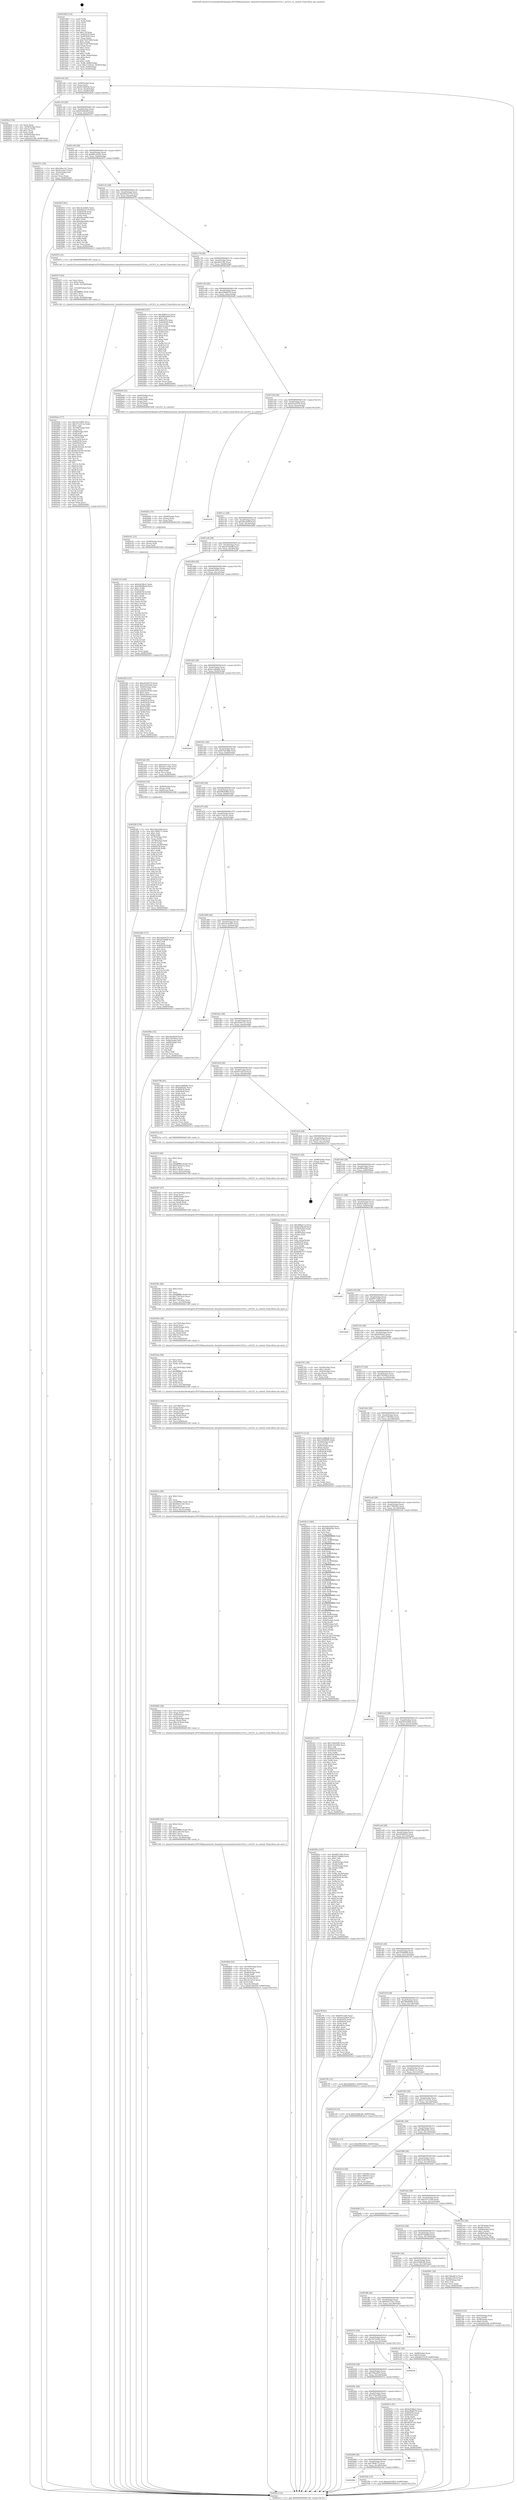 digraph "0x401b90" {
  label = "0x401b90 (/mnt/c/Users/mathe/Desktop/tcc/POCII/binaries/extr_linuxdriversnetwirelesstiwl1251tx.c_wl1251_tx_control_Final-ollvm.out::main(0))"
  labelloc = "t"
  node[shape=record]

  Entry [label="",width=0.3,height=0.3,shape=circle,fillcolor=black,style=filled]
  "0x401c04" [label="{
     0x401c04 [32]\l
     | [instrs]\l
     &nbsp;&nbsp;0x401c04 \<+6\>: mov -0x90(%rbp),%eax\l
     &nbsp;&nbsp;0x401c0a \<+2\>: mov %eax,%ecx\l
     &nbsp;&nbsp;0x401c0c \<+6\>: sub $0x81540058,%ecx\l
     &nbsp;&nbsp;0x401c12 \<+6\>: mov %eax,-0xa4(%rbp)\l
     &nbsp;&nbsp;0x401c18 \<+6\>: mov %ecx,-0xa8(%rbp)\l
     &nbsp;&nbsp;0x401c1e \<+6\>: je 00000000004026e4 \<main+0xb54\>\l
  }"]
  "0x4026e4" [label="{
     0x4026e4 [34]\l
     | [instrs]\l
     &nbsp;&nbsp;0x4026e4 \<+2\>: xor %eax,%eax\l
     &nbsp;&nbsp;0x4026e6 \<+4\>: mov -0x58(%rbp),%rcx\l
     &nbsp;&nbsp;0x4026ea \<+2\>: mov (%rcx),%edx\l
     &nbsp;&nbsp;0x4026ec \<+3\>: sub $0x1,%eax\l
     &nbsp;&nbsp;0x4026ef \<+2\>: sub %eax,%edx\l
     &nbsp;&nbsp;0x4026f1 \<+4\>: mov -0x58(%rbp),%rcx\l
     &nbsp;&nbsp;0x4026f5 \<+2\>: mov %edx,(%rcx)\l
     &nbsp;&nbsp;0x4026f7 \<+10\>: movl $0xa0e21ffc,-0x90(%rbp)\l
     &nbsp;&nbsp;0x402701 \<+5\>: jmp 0000000000402ec3 \<main+0x1333\>\l
  }"]
  "0x401c24" [label="{
     0x401c24 [28]\l
     | [instrs]\l
     &nbsp;&nbsp;0x401c24 \<+5\>: jmp 0000000000401c29 \<main+0x99\>\l
     &nbsp;&nbsp;0x401c29 \<+6\>: mov -0xa4(%rbp),%eax\l
     &nbsp;&nbsp;0x401c2f \<+5\>: sub $0x81b0badf,%eax\l
     &nbsp;&nbsp;0x401c34 \<+6\>: mov %eax,-0xac(%rbp)\l
     &nbsp;&nbsp;0x401c3a \<+6\>: je 000000000040251c \<main+0x98c\>\l
  }"]
  Exit [label="",width=0.3,height=0.3,shape=circle,fillcolor=black,style=filled,peripheries=2]
  "0x40251c" [label="{
     0x40251c [30]\l
     | [instrs]\l
     &nbsp;&nbsp;0x40251c \<+5\>: mov $0xcb9ec5a7,%eax\l
     &nbsp;&nbsp;0x402521 \<+5\>: mov $0xd51ebe7f,%ecx\l
     &nbsp;&nbsp;0x402526 \<+3\>: mov -0x2a(%rbp),%dl\l
     &nbsp;&nbsp;0x402529 \<+3\>: test $0x1,%dl\l
     &nbsp;&nbsp;0x40252c \<+3\>: cmovne %ecx,%eax\l
     &nbsp;&nbsp;0x40252f \<+6\>: mov %eax,-0x90(%rbp)\l
     &nbsp;&nbsp;0x402535 \<+5\>: jmp 0000000000402ec3 \<main+0x1333\>\l
  }"]
  "0x401c40" [label="{
     0x401c40 [28]\l
     | [instrs]\l
     &nbsp;&nbsp;0x401c40 \<+5\>: jmp 0000000000401c45 \<main+0xb5\>\l
     &nbsp;&nbsp;0x401c45 \<+6\>: mov -0xa4(%rbp),%eax\l
     &nbsp;&nbsp;0x401c4b \<+5\>: sub $0x88c22035,%eax\l
     &nbsp;&nbsp;0x401c50 \<+6\>: mov %eax,-0xb0(%rbp)\l
     &nbsp;&nbsp;0x401c56 \<+6\>: je 000000000040291f \<main+0xd8f\>\l
  }"]
  "0x402c10" [label="{
     0x402c10 [144]\l
     | [instrs]\l
     &nbsp;&nbsp;0x402c10 \<+5\>: mov $0xfed18bc2,%edx\l
     &nbsp;&nbsp;0x402c15 \<+5\>: mov $0x36608eb4,%ecx\l
     &nbsp;&nbsp;0x402c1a \<+3\>: mov $0x1,%r8b\l
     &nbsp;&nbsp;0x402c1d \<+3\>: xor %r9d,%r9d\l
     &nbsp;&nbsp;0x402c20 \<+8\>: mov 0x405078,%r10d\l
     &nbsp;&nbsp;0x402c28 \<+8\>: mov 0x405058,%r11d\l
     &nbsp;&nbsp;0x402c30 \<+4\>: sub $0x1,%r9d\l
     &nbsp;&nbsp;0x402c34 \<+3\>: mov %r10d,%ebx\l
     &nbsp;&nbsp;0x402c37 \<+3\>: add %r9d,%ebx\l
     &nbsp;&nbsp;0x402c3a \<+4\>: imul %ebx,%r10d\l
     &nbsp;&nbsp;0x402c3e \<+4\>: and $0x1,%r10d\l
     &nbsp;&nbsp;0x402c42 \<+4\>: cmp $0x0,%r10d\l
     &nbsp;&nbsp;0x402c46 \<+4\>: sete %r14b\l
     &nbsp;&nbsp;0x402c4a \<+4\>: cmp $0xa,%r11d\l
     &nbsp;&nbsp;0x402c4e \<+4\>: setl %r15b\l
     &nbsp;&nbsp;0x402c52 \<+3\>: mov %r14b,%r12b\l
     &nbsp;&nbsp;0x402c55 \<+4\>: xor $0xff,%r12b\l
     &nbsp;&nbsp;0x402c59 \<+3\>: mov %r15b,%r13b\l
     &nbsp;&nbsp;0x402c5c \<+4\>: xor $0xff,%r13b\l
     &nbsp;&nbsp;0x402c60 \<+4\>: xor $0x1,%r8b\l
     &nbsp;&nbsp;0x402c64 \<+3\>: mov %r12b,%al\l
     &nbsp;&nbsp;0x402c67 \<+2\>: and $0xff,%al\l
     &nbsp;&nbsp;0x402c69 \<+3\>: and %r8b,%r14b\l
     &nbsp;&nbsp;0x402c6c \<+3\>: mov %r13b,%sil\l
     &nbsp;&nbsp;0x402c6f \<+4\>: and $0xff,%sil\l
     &nbsp;&nbsp;0x402c73 \<+3\>: and %r8b,%r15b\l
     &nbsp;&nbsp;0x402c76 \<+3\>: or %r14b,%al\l
     &nbsp;&nbsp;0x402c79 \<+3\>: or %r15b,%sil\l
     &nbsp;&nbsp;0x402c7c \<+3\>: xor %sil,%al\l
     &nbsp;&nbsp;0x402c7f \<+3\>: or %r13b,%r12b\l
     &nbsp;&nbsp;0x402c82 \<+4\>: xor $0xff,%r12b\l
     &nbsp;&nbsp;0x402c86 \<+4\>: or $0x1,%r8b\l
     &nbsp;&nbsp;0x402c8a \<+3\>: and %r8b,%r12b\l
     &nbsp;&nbsp;0x402c8d \<+3\>: or %r12b,%al\l
     &nbsp;&nbsp;0x402c90 \<+2\>: test $0x1,%al\l
     &nbsp;&nbsp;0x402c92 \<+3\>: cmovne %ecx,%edx\l
     &nbsp;&nbsp;0x402c95 \<+6\>: mov %edx,-0x90(%rbp)\l
     &nbsp;&nbsp;0x402c9b \<+5\>: jmp 0000000000402ec3 \<main+0x1333\>\l
  }"]
  "0x40291f" [label="{
     0x40291f [91]\l
     | [instrs]\l
     &nbsp;&nbsp;0x40291f \<+5\>: mov $0xc4c5e805,%eax\l
     &nbsp;&nbsp;0x402924 \<+5\>: mov $0x94222719,%ecx\l
     &nbsp;&nbsp;0x402929 \<+7\>: mov 0x405078,%edx\l
     &nbsp;&nbsp;0x402930 \<+7\>: mov 0x405058,%esi\l
     &nbsp;&nbsp;0x402937 \<+2\>: mov %edx,%edi\l
     &nbsp;&nbsp;0x402939 \<+6\>: sub $0xa8aea694,%edi\l
     &nbsp;&nbsp;0x40293f \<+3\>: sub $0x1,%edi\l
     &nbsp;&nbsp;0x402942 \<+6\>: add $0xa8aea694,%edi\l
     &nbsp;&nbsp;0x402948 \<+3\>: imul %edi,%edx\l
     &nbsp;&nbsp;0x40294b \<+3\>: and $0x1,%edx\l
     &nbsp;&nbsp;0x40294e \<+3\>: cmp $0x0,%edx\l
     &nbsp;&nbsp;0x402951 \<+4\>: sete %r8b\l
     &nbsp;&nbsp;0x402955 \<+3\>: cmp $0xa,%esi\l
     &nbsp;&nbsp;0x402958 \<+4\>: setl %r9b\l
     &nbsp;&nbsp;0x40295c \<+3\>: mov %r8b,%r10b\l
     &nbsp;&nbsp;0x40295f \<+3\>: and %r9b,%r10b\l
     &nbsp;&nbsp;0x402962 \<+3\>: xor %r9b,%r8b\l
     &nbsp;&nbsp;0x402965 \<+3\>: or %r8b,%r10b\l
     &nbsp;&nbsp;0x402968 \<+4\>: test $0x1,%r10b\l
     &nbsp;&nbsp;0x40296c \<+3\>: cmovne %ecx,%eax\l
     &nbsp;&nbsp;0x40296f \<+6\>: mov %eax,-0x90(%rbp)\l
     &nbsp;&nbsp;0x402975 \<+5\>: jmp 0000000000402ec3 \<main+0x1333\>\l
  }"]
  "0x401c5c" [label="{
     0x401c5c [28]\l
     | [instrs]\l
     &nbsp;&nbsp;0x401c5c \<+5\>: jmp 0000000000401c61 \<main+0xd1\>\l
     &nbsp;&nbsp;0x401c61 \<+6\>: mov -0xa4(%rbp),%eax\l
     &nbsp;&nbsp;0x401c67 \<+5\>: sub $0x94222719,%eax\l
     &nbsp;&nbsp;0x401c6c \<+6\>: mov %eax,-0xb4(%rbp)\l
     &nbsp;&nbsp;0x401c72 \<+6\>: je 000000000040297a \<main+0xdea\>\l
  }"]
  "0x402c01" [label="{
     0x402c01 [15]\l
     | [instrs]\l
     &nbsp;&nbsp;0x402c01 \<+4\>: mov -0x48(%rbp),%rax\l
     &nbsp;&nbsp;0x402c05 \<+3\>: mov (%rax),%rax\l
     &nbsp;&nbsp;0x402c08 \<+3\>: mov %rax,%rdi\l
     &nbsp;&nbsp;0x402c0b \<+5\>: call 0000000000401030 \<free@plt\>\l
     | [calls]\l
     &nbsp;&nbsp;0x401030 \{1\} (unknown)\l
  }"]
  "0x40297a" [label="{
     0x40297a [5]\l
     | [instrs]\l
     &nbsp;&nbsp;0x40297a \<+5\>: call 0000000000401160 \<next_i\>\l
     | [calls]\l
     &nbsp;&nbsp;0x401160 \{1\} (/mnt/c/Users/mathe/Desktop/tcc/POCII/binaries/extr_linuxdriversnetwirelesstiwl1251tx.c_wl1251_tx_control_Final-ollvm.out::next_i)\l
  }"]
  "0x401c78" [label="{
     0x401c78 [28]\l
     | [instrs]\l
     &nbsp;&nbsp;0x401c78 \<+5\>: jmp 0000000000401c7d \<main+0xed\>\l
     &nbsp;&nbsp;0x401c7d \<+6\>: mov -0xa4(%rbp),%eax\l
     &nbsp;&nbsp;0x401c83 \<+5\>: sub $0xa0e21ffc,%eax\l
     &nbsp;&nbsp;0x401c88 \<+6\>: mov %eax,-0xb8(%rbp)\l
     &nbsp;&nbsp;0x401c8e \<+6\>: je 000000000040240f \<main+0x87f\>\l
  }"]
  "0x402bf2" [label="{
     0x402bf2 [15]\l
     | [instrs]\l
     &nbsp;&nbsp;0x402bf2 \<+4\>: mov -0x60(%rbp),%rax\l
     &nbsp;&nbsp;0x402bf6 \<+3\>: mov (%rax),%rax\l
     &nbsp;&nbsp;0x402bf9 \<+3\>: mov %rax,%rdi\l
     &nbsp;&nbsp;0x402bfc \<+5\>: call 0000000000401030 \<free@plt\>\l
     | [calls]\l
     &nbsp;&nbsp;0x401030 \{1\} (unknown)\l
  }"]
  "0x40240f" [label="{
     0x40240f [147]\l
     | [instrs]\l
     &nbsp;&nbsp;0x40240f \<+5\>: mov $0x368fa11a,%eax\l
     &nbsp;&nbsp;0x402414 \<+5\>: mov $0xf90eef6d,%ecx\l
     &nbsp;&nbsp;0x402419 \<+2\>: mov $0x1,%dl\l
     &nbsp;&nbsp;0x40241b \<+7\>: mov 0x405078,%esi\l
     &nbsp;&nbsp;0x402422 \<+7\>: mov 0x405058,%edi\l
     &nbsp;&nbsp;0x402429 \<+3\>: mov %esi,%r8d\l
     &nbsp;&nbsp;0x40242c \<+7\>: sub $0xb3cea418,%r8d\l
     &nbsp;&nbsp;0x402433 \<+4\>: sub $0x1,%r8d\l
     &nbsp;&nbsp;0x402437 \<+7\>: add $0xb3cea418,%r8d\l
     &nbsp;&nbsp;0x40243e \<+4\>: imul %r8d,%esi\l
     &nbsp;&nbsp;0x402442 \<+3\>: and $0x1,%esi\l
     &nbsp;&nbsp;0x402445 \<+3\>: cmp $0x0,%esi\l
     &nbsp;&nbsp;0x402448 \<+4\>: sete %r9b\l
     &nbsp;&nbsp;0x40244c \<+3\>: cmp $0xa,%edi\l
     &nbsp;&nbsp;0x40244f \<+4\>: setl %r10b\l
     &nbsp;&nbsp;0x402453 \<+3\>: mov %r9b,%r11b\l
     &nbsp;&nbsp;0x402456 \<+4\>: xor $0xff,%r11b\l
     &nbsp;&nbsp;0x40245a \<+3\>: mov %r10b,%bl\l
     &nbsp;&nbsp;0x40245d \<+3\>: xor $0xff,%bl\l
     &nbsp;&nbsp;0x402460 \<+3\>: xor $0x0,%dl\l
     &nbsp;&nbsp;0x402463 \<+3\>: mov %r11b,%r14b\l
     &nbsp;&nbsp;0x402466 \<+4\>: and $0x0,%r14b\l
     &nbsp;&nbsp;0x40246a \<+3\>: and %dl,%r9b\l
     &nbsp;&nbsp;0x40246d \<+3\>: mov %bl,%r15b\l
     &nbsp;&nbsp;0x402470 \<+4\>: and $0x0,%r15b\l
     &nbsp;&nbsp;0x402474 \<+3\>: and %dl,%r10b\l
     &nbsp;&nbsp;0x402477 \<+3\>: or %r9b,%r14b\l
     &nbsp;&nbsp;0x40247a \<+3\>: or %r10b,%r15b\l
     &nbsp;&nbsp;0x40247d \<+3\>: xor %r15b,%r14b\l
     &nbsp;&nbsp;0x402480 \<+3\>: or %bl,%r11b\l
     &nbsp;&nbsp;0x402483 \<+4\>: xor $0xff,%r11b\l
     &nbsp;&nbsp;0x402487 \<+3\>: or $0x0,%dl\l
     &nbsp;&nbsp;0x40248a \<+3\>: and %dl,%r11b\l
     &nbsp;&nbsp;0x40248d \<+3\>: or %r11b,%r14b\l
     &nbsp;&nbsp;0x402490 \<+4\>: test $0x1,%r14b\l
     &nbsp;&nbsp;0x402494 \<+3\>: cmovne %ecx,%eax\l
     &nbsp;&nbsp;0x402497 \<+6\>: mov %eax,-0x90(%rbp)\l
     &nbsp;&nbsp;0x40249d \<+5\>: jmp 0000000000402ec3 \<main+0x1333\>\l
  }"]
  "0x401c94" [label="{
     0x401c94 [28]\l
     | [instrs]\l
     &nbsp;&nbsp;0x401c94 \<+5\>: jmp 0000000000401c99 \<main+0x109\>\l
     &nbsp;&nbsp;0x401c99 \<+6\>: mov -0xa4(%rbp),%eax\l
     &nbsp;&nbsp;0x401c9f \<+5\>: sub $0xa3846079,%eax\l
     &nbsp;&nbsp;0x401ca4 \<+6\>: mov %eax,-0xbc(%rbp)\l
     &nbsp;&nbsp;0x401caa \<+6\>: je 0000000000402bd9 \<main+0x1049\>\l
  }"]
  "0x4029ab" [label="{
     0x4029ab [177]\l
     | [instrs]\l
     &nbsp;&nbsp;0x4029ab \<+5\>: mov $0xc4c5e805,%ecx\l
     &nbsp;&nbsp;0x4029b0 \<+5\>: mov $0x371e513a,%edx\l
     &nbsp;&nbsp;0x4029b5 \<+3\>: mov $0x1,%dil\l
     &nbsp;&nbsp;0x4029b8 \<+6\>: mov -0x168(%rbp),%esi\l
     &nbsp;&nbsp;0x4029be \<+3\>: imul %eax,%esi\l
     &nbsp;&nbsp;0x4029c1 \<+4\>: mov -0x48(%rbp),%r8\l
     &nbsp;&nbsp;0x4029c5 \<+3\>: mov (%r8),%r8\l
     &nbsp;&nbsp;0x4029c8 \<+4\>: mov -0x40(%rbp),%r9\l
     &nbsp;&nbsp;0x4029cc \<+3\>: movslq (%r9),%r9\l
     &nbsp;&nbsp;0x4029cf \<+4\>: mov %esi,(%r8,%r9,4)\l
     &nbsp;&nbsp;0x4029d3 \<+7\>: mov 0x405078,%eax\l
     &nbsp;&nbsp;0x4029da \<+7\>: mov 0x405058,%esi\l
     &nbsp;&nbsp;0x4029e1 \<+3\>: mov %eax,%r10d\l
     &nbsp;&nbsp;0x4029e4 \<+7\>: sub $0x4b3203e6,%r10d\l
     &nbsp;&nbsp;0x4029eb \<+4\>: sub $0x1,%r10d\l
     &nbsp;&nbsp;0x4029ef \<+7\>: add $0x4b3203e6,%r10d\l
     &nbsp;&nbsp;0x4029f6 \<+4\>: imul %r10d,%eax\l
     &nbsp;&nbsp;0x4029fa \<+3\>: and $0x1,%eax\l
     &nbsp;&nbsp;0x4029fd \<+3\>: cmp $0x0,%eax\l
     &nbsp;&nbsp;0x402a00 \<+4\>: sete %r11b\l
     &nbsp;&nbsp;0x402a04 \<+3\>: cmp $0xa,%esi\l
     &nbsp;&nbsp;0x402a07 \<+3\>: setl %bl\l
     &nbsp;&nbsp;0x402a0a \<+3\>: mov %r11b,%r14b\l
     &nbsp;&nbsp;0x402a0d \<+4\>: xor $0xff,%r14b\l
     &nbsp;&nbsp;0x402a11 \<+3\>: mov %bl,%r15b\l
     &nbsp;&nbsp;0x402a14 \<+4\>: xor $0xff,%r15b\l
     &nbsp;&nbsp;0x402a18 \<+4\>: xor $0x0,%dil\l
     &nbsp;&nbsp;0x402a1c \<+3\>: mov %r14b,%r12b\l
     &nbsp;&nbsp;0x402a1f \<+4\>: and $0x0,%r12b\l
     &nbsp;&nbsp;0x402a23 \<+3\>: and %dil,%r11b\l
     &nbsp;&nbsp;0x402a26 \<+3\>: mov %r15b,%r13b\l
     &nbsp;&nbsp;0x402a29 \<+4\>: and $0x0,%r13b\l
     &nbsp;&nbsp;0x402a2d \<+3\>: and %dil,%bl\l
     &nbsp;&nbsp;0x402a30 \<+3\>: or %r11b,%r12b\l
     &nbsp;&nbsp;0x402a33 \<+3\>: or %bl,%r13b\l
     &nbsp;&nbsp;0x402a36 \<+3\>: xor %r13b,%r12b\l
     &nbsp;&nbsp;0x402a39 \<+3\>: or %r15b,%r14b\l
     &nbsp;&nbsp;0x402a3c \<+4\>: xor $0xff,%r14b\l
     &nbsp;&nbsp;0x402a40 \<+4\>: or $0x0,%dil\l
     &nbsp;&nbsp;0x402a44 \<+3\>: and %dil,%r14b\l
     &nbsp;&nbsp;0x402a47 \<+3\>: or %r14b,%r12b\l
     &nbsp;&nbsp;0x402a4a \<+4\>: test $0x1,%r12b\l
     &nbsp;&nbsp;0x402a4e \<+3\>: cmovne %edx,%ecx\l
     &nbsp;&nbsp;0x402a51 \<+6\>: mov %ecx,-0x90(%rbp)\l
     &nbsp;&nbsp;0x402a57 \<+5\>: jmp 0000000000402ec3 \<main+0x1333\>\l
  }"]
  "0x402bd9" [label="{
     0x402bd9 [25]\l
     | [instrs]\l
     &nbsp;&nbsp;0x402bd9 \<+4\>: mov -0x60(%rbp),%rax\l
     &nbsp;&nbsp;0x402bdd \<+3\>: mov (%rax),%rdi\l
     &nbsp;&nbsp;0x402be0 \<+4\>: mov -0x48(%rbp),%rax\l
     &nbsp;&nbsp;0x402be4 \<+3\>: mov (%rax),%rsi\l
     &nbsp;&nbsp;0x402be7 \<+4\>: mov -0x70(%rbp),%rax\l
     &nbsp;&nbsp;0x402beb \<+2\>: mov (%rax),%edx\l
     &nbsp;&nbsp;0x402bed \<+5\>: call 0000000000401440 \<wl1251_tx_control\>\l
     | [calls]\l
     &nbsp;&nbsp;0x401440 \{1\} (/mnt/c/Users/mathe/Desktop/tcc/POCII/binaries/extr_linuxdriversnetwirelesstiwl1251tx.c_wl1251_tx_control_Final-ollvm.out::wl1251_tx_control)\l
  }"]
  "0x401cb0" [label="{
     0x401cb0 [28]\l
     | [instrs]\l
     &nbsp;&nbsp;0x401cb0 \<+5\>: jmp 0000000000401cb5 \<main+0x125\>\l
     &nbsp;&nbsp;0x401cb5 \<+6\>: mov -0xa4(%rbp),%eax\l
     &nbsp;&nbsp;0x401cbb \<+5\>: sub $0xa62e0370,%eax\l
     &nbsp;&nbsp;0x401cc0 \<+6\>: mov %eax,-0xc0(%rbp)\l
     &nbsp;&nbsp;0x401cc6 \<+6\>: je 0000000000402e58 \<main+0x12c8\>\l
  }"]
  "0x40297f" [label="{
     0x40297f [44]\l
     | [instrs]\l
     &nbsp;&nbsp;0x40297f \<+2\>: xor %ecx,%ecx\l
     &nbsp;&nbsp;0x402981 \<+5\>: mov $0x2,%edx\l
     &nbsp;&nbsp;0x402986 \<+6\>: mov %edx,-0x164(%rbp)\l
     &nbsp;&nbsp;0x40298c \<+1\>: cltd\l
     &nbsp;&nbsp;0x40298d \<+6\>: mov -0x164(%rbp),%esi\l
     &nbsp;&nbsp;0x402993 \<+2\>: idiv %esi\l
     &nbsp;&nbsp;0x402995 \<+6\>: imul $0xfffffffe,%edx,%edx\l
     &nbsp;&nbsp;0x40299b \<+3\>: sub $0x1,%ecx\l
     &nbsp;&nbsp;0x40299e \<+2\>: sub %ecx,%edx\l
     &nbsp;&nbsp;0x4029a0 \<+6\>: mov %edx,-0x168(%rbp)\l
     &nbsp;&nbsp;0x4029a6 \<+5\>: call 0000000000401160 \<next_i\>\l
     | [calls]\l
     &nbsp;&nbsp;0x401160 \{1\} (/mnt/c/Users/mathe/Desktop/tcc/POCII/binaries/extr_linuxdriversnetwirelesstiwl1251tx.c_wl1251_tx_control_Final-ollvm.out::next_i)\l
  }"]
  "0x402e58" [label="{
     0x402e58\l
  }", style=dashed]
  "0x401ccc" [label="{
     0x401ccc [28]\l
     | [instrs]\l
     &nbsp;&nbsp;0x401ccc \<+5\>: jmp 0000000000401cd1 \<main+0x141\>\l
     &nbsp;&nbsp;0x401cd1 \<+6\>: mov -0xa4(%rbp),%eax\l
     &nbsp;&nbsp;0x401cd7 \<+5\>: sub $0xa9ea920f,%eax\l
     &nbsp;&nbsp;0x401cdc \<+6\>: mov %eax,-0xc4(%rbp)\l
     &nbsp;&nbsp;0x401ce2 \<+6\>: je 0000000000402d06 \<main+0x1176\>\l
  }"]
  "0x40277e" [label="{
     0x40277e [114]\l
     | [instrs]\l
     &nbsp;&nbsp;0x40277e \<+5\>: mov $0xb1ad6bdb,%ecx\l
     &nbsp;&nbsp;0x402783 \<+5\>: mov $0x335849f9,%edx\l
     &nbsp;&nbsp;0x402788 \<+4\>: mov -0x48(%rbp),%rdi\l
     &nbsp;&nbsp;0x40278c \<+3\>: mov %rax,(%rdi)\l
     &nbsp;&nbsp;0x40278f \<+4\>: mov -0x40(%rbp),%rax\l
     &nbsp;&nbsp;0x402793 \<+6\>: movl $0x0,(%rax)\l
     &nbsp;&nbsp;0x402799 \<+7\>: mov 0x405078,%esi\l
     &nbsp;&nbsp;0x4027a0 \<+8\>: mov 0x405058,%r8d\l
     &nbsp;&nbsp;0x4027a8 \<+3\>: mov %esi,%r9d\l
     &nbsp;&nbsp;0x4027ab \<+7\>: sub $0xaedabd3,%r9d\l
     &nbsp;&nbsp;0x4027b2 \<+4\>: sub $0x1,%r9d\l
     &nbsp;&nbsp;0x4027b6 \<+7\>: add $0xaedabd3,%r9d\l
     &nbsp;&nbsp;0x4027bd \<+4\>: imul %r9d,%esi\l
     &nbsp;&nbsp;0x4027c1 \<+3\>: and $0x1,%esi\l
     &nbsp;&nbsp;0x4027c4 \<+3\>: cmp $0x0,%esi\l
     &nbsp;&nbsp;0x4027c7 \<+4\>: sete %r10b\l
     &nbsp;&nbsp;0x4027cb \<+4\>: cmp $0xa,%r8d\l
     &nbsp;&nbsp;0x4027cf \<+4\>: setl %r11b\l
     &nbsp;&nbsp;0x4027d3 \<+3\>: mov %r10b,%bl\l
     &nbsp;&nbsp;0x4027d6 \<+3\>: and %r11b,%bl\l
     &nbsp;&nbsp;0x4027d9 \<+3\>: xor %r11b,%r10b\l
     &nbsp;&nbsp;0x4027dc \<+3\>: or %r10b,%bl\l
     &nbsp;&nbsp;0x4027df \<+3\>: test $0x1,%bl\l
     &nbsp;&nbsp;0x4027e2 \<+3\>: cmovne %edx,%ecx\l
     &nbsp;&nbsp;0x4027e5 \<+6\>: mov %ecx,-0x90(%rbp)\l
     &nbsp;&nbsp;0x4027eb \<+5\>: jmp 0000000000402ec3 \<main+0x1333\>\l
  }"]
  "0x402d06" [label="{
     0x402d06\l
  }", style=dashed]
  "0x401ce8" [label="{
     0x401ce8 [28]\l
     | [instrs]\l
     &nbsp;&nbsp;0x401ce8 \<+5\>: jmp 0000000000401ced \<main+0x15d\>\l
     &nbsp;&nbsp;0x401ced \<+6\>: mov -0xa4(%rbp),%eax\l
     &nbsp;&nbsp;0x401cf3 \<+5\>: sub $0xad7b49ff,%eax\l
     &nbsp;&nbsp;0x401cf8 \<+6\>: mov %eax,-0xc8(%rbp)\l
     &nbsp;&nbsp;0x401cfe \<+6\>: je 0000000000402af4 \<main+0xf64\>\l
  }"]
  "0x4026b0" [label="{
     0x4026b0 [52]\l
     | [instrs]\l
     &nbsp;&nbsp;0x4026b0 \<+6\>: mov -0x160(%rbp),%ecx\l
     &nbsp;&nbsp;0x4026b6 \<+3\>: imul %eax,%ecx\l
     &nbsp;&nbsp;0x4026b9 \<+3\>: movslq %ecx,%rsi\l
     &nbsp;&nbsp;0x4026bc \<+4\>: mov -0x60(%rbp),%rdi\l
     &nbsp;&nbsp;0x4026c0 \<+3\>: mov (%rdi),%rdi\l
     &nbsp;&nbsp;0x4026c3 \<+4\>: mov -0x58(%rbp),%r10\l
     &nbsp;&nbsp;0x4026c7 \<+3\>: movslq (%r10),%r10\l
     &nbsp;&nbsp;0x4026ca \<+4\>: imul $0x18,%r10,%r10\l
     &nbsp;&nbsp;0x4026ce \<+3\>: add %r10,%rdi\l
     &nbsp;&nbsp;0x4026d1 \<+4\>: mov %rsi,0x10(%rdi)\l
     &nbsp;&nbsp;0x4026d5 \<+10\>: movl $0x81540058,-0x90(%rbp)\l
     &nbsp;&nbsp;0x4026df \<+5\>: jmp 0000000000402ec3 \<main+0x1333\>\l
  }"]
  "0x402af4" [label="{
     0x402af4 [123]\l
     | [instrs]\l
     &nbsp;&nbsp;0x402af4 \<+5\>: mov $0xa62e0370,%eax\l
     &nbsp;&nbsp;0x402af9 \<+5\>: mov $0x3ce8350b,%ecx\l
     &nbsp;&nbsp;0x402afe \<+4\>: mov -0x40(%rbp),%rdx\l
     &nbsp;&nbsp;0x402b02 \<+2\>: mov (%rdx),%esi\l
     &nbsp;&nbsp;0x402b04 \<+6\>: add $0xb25b9343,%esi\l
     &nbsp;&nbsp;0x402b0a \<+3\>: add $0x1,%esi\l
     &nbsp;&nbsp;0x402b0d \<+6\>: sub $0xb25b9343,%esi\l
     &nbsp;&nbsp;0x402b13 \<+4\>: mov -0x40(%rbp),%rdx\l
     &nbsp;&nbsp;0x402b17 \<+2\>: mov %esi,(%rdx)\l
     &nbsp;&nbsp;0x402b19 \<+7\>: mov 0x405078,%esi\l
     &nbsp;&nbsp;0x402b20 \<+7\>: mov 0x405058,%edi\l
     &nbsp;&nbsp;0x402b27 \<+3\>: mov %esi,%r8d\l
     &nbsp;&nbsp;0x402b2a \<+7\>: add $0x9f22ff41,%r8d\l
     &nbsp;&nbsp;0x402b31 \<+4\>: sub $0x1,%r8d\l
     &nbsp;&nbsp;0x402b35 \<+7\>: sub $0x9f22ff41,%r8d\l
     &nbsp;&nbsp;0x402b3c \<+4\>: imul %r8d,%esi\l
     &nbsp;&nbsp;0x402b40 \<+3\>: and $0x1,%esi\l
     &nbsp;&nbsp;0x402b43 \<+3\>: cmp $0x0,%esi\l
     &nbsp;&nbsp;0x402b46 \<+4\>: sete %r9b\l
     &nbsp;&nbsp;0x402b4a \<+3\>: cmp $0xa,%edi\l
     &nbsp;&nbsp;0x402b4d \<+4\>: setl %r10b\l
     &nbsp;&nbsp;0x402b51 \<+3\>: mov %r9b,%r11b\l
     &nbsp;&nbsp;0x402b54 \<+3\>: and %r10b,%r11b\l
     &nbsp;&nbsp;0x402b57 \<+3\>: xor %r10b,%r9b\l
     &nbsp;&nbsp;0x402b5a \<+3\>: or %r9b,%r11b\l
     &nbsp;&nbsp;0x402b5d \<+4\>: test $0x1,%r11b\l
     &nbsp;&nbsp;0x402b61 \<+3\>: cmovne %ecx,%eax\l
     &nbsp;&nbsp;0x402b64 \<+6\>: mov %eax,-0x90(%rbp)\l
     &nbsp;&nbsp;0x402b6a \<+5\>: jmp 0000000000402ec3 \<main+0x1333\>\l
  }"]
  "0x401d04" [label="{
     0x401d04 [28]\l
     | [instrs]\l
     &nbsp;&nbsp;0x401d04 \<+5\>: jmp 0000000000401d09 \<main+0x179\>\l
     &nbsp;&nbsp;0x401d09 \<+6\>: mov -0xa4(%rbp),%eax\l
     &nbsp;&nbsp;0x401d0f \<+5\>: sub $0xae0c5832,%eax\l
     &nbsp;&nbsp;0x401d14 \<+6\>: mov %eax,-0xcc(%rbp)\l
     &nbsp;&nbsp;0x401d1a \<+6\>: je 00000000004023ad \<main+0x81d\>\l
  }"]
  "0x402688" [label="{
     0x402688 [40]\l
     | [instrs]\l
     &nbsp;&nbsp;0x402688 \<+5\>: mov $0x2,%ecx\l
     &nbsp;&nbsp;0x40268d \<+1\>: cltd\l
     &nbsp;&nbsp;0x40268e \<+2\>: idiv %ecx\l
     &nbsp;&nbsp;0x402690 \<+6\>: imul $0xfffffffe,%edx,%ecx\l
     &nbsp;&nbsp;0x402696 \<+6\>: add $0xcc2fec59,%ecx\l
     &nbsp;&nbsp;0x40269c \<+3\>: add $0x1,%ecx\l
     &nbsp;&nbsp;0x40269f \<+6\>: sub $0xcc2fec59,%ecx\l
     &nbsp;&nbsp;0x4026a5 \<+6\>: mov %ecx,-0x160(%rbp)\l
     &nbsp;&nbsp;0x4026ab \<+5\>: call 0000000000401160 \<next_i\>\l
     | [calls]\l
     &nbsp;&nbsp;0x401160 \{1\} (/mnt/c/Users/mathe/Desktop/tcc/POCII/binaries/extr_linuxdriversnetwirelesstiwl1251tx.c_wl1251_tx_control_Final-ollvm.out::next_i)\l
  }"]
  "0x4023ad" [label="{
     0x4023ad [30]\l
     | [instrs]\l
     &nbsp;&nbsp;0x4023ad \<+5\>: mov $0x624712a7,%eax\l
     &nbsp;&nbsp;0x4023b2 \<+5\>: mov $0x3e57c5d4,%ecx\l
     &nbsp;&nbsp;0x4023b7 \<+3\>: mov -0x30(%rbp),%edx\l
     &nbsp;&nbsp;0x4023ba \<+3\>: cmp $0x0,%edx\l
     &nbsp;&nbsp;0x4023bd \<+3\>: cmove %ecx,%eax\l
     &nbsp;&nbsp;0x4023c0 \<+6\>: mov %eax,-0x90(%rbp)\l
     &nbsp;&nbsp;0x4023c6 \<+5\>: jmp 0000000000402ec3 \<main+0x1333\>\l
  }"]
  "0x401d20" [label="{
     0x401d20 [28]\l
     | [instrs]\l
     &nbsp;&nbsp;0x401d20 \<+5\>: jmp 0000000000401d25 \<main+0x195\>\l
     &nbsp;&nbsp;0x401d25 \<+6\>: mov -0xa4(%rbp),%eax\l
     &nbsp;&nbsp;0x401d2b \<+5\>: sub $0xb1ad6bdb,%eax\l
     &nbsp;&nbsp;0x401d30 \<+6\>: mov %eax,-0xd0(%rbp)\l
     &nbsp;&nbsp;0x401d36 \<+6\>: je 0000000000402da0 \<main+0x1210\>\l
  }"]
  "0x402662" [label="{
     0x402662 [38]\l
     | [instrs]\l
     &nbsp;&nbsp;0x402662 \<+6\>: mov -0x15c(%rbp),%ecx\l
     &nbsp;&nbsp;0x402668 \<+3\>: imul %eax,%ecx\l
     &nbsp;&nbsp;0x40266b \<+4\>: mov -0x60(%rbp),%rsi\l
     &nbsp;&nbsp;0x40266f \<+3\>: mov (%rsi),%rsi\l
     &nbsp;&nbsp;0x402672 \<+4\>: mov -0x58(%rbp),%rdi\l
     &nbsp;&nbsp;0x402676 \<+3\>: movslq (%rdi),%rdi\l
     &nbsp;&nbsp;0x402679 \<+4\>: imul $0x18,%rdi,%rdi\l
     &nbsp;&nbsp;0x40267d \<+3\>: add %rdi,%rsi\l
     &nbsp;&nbsp;0x402680 \<+3\>: mov %ecx,0xc(%rsi)\l
     &nbsp;&nbsp;0x402683 \<+5\>: call 0000000000401160 \<next_i\>\l
     | [calls]\l
     &nbsp;&nbsp;0x401160 \{1\} (/mnt/c/Users/mathe/Desktop/tcc/POCII/binaries/extr_linuxdriversnetwirelesstiwl1251tx.c_wl1251_tx_control_Final-ollvm.out::next_i)\l
  }"]
  "0x402da0" [label="{
     0x402da0\l
  }", style=dashed]
  "0x401d3c" [label="{
     0x401d3c [28]\l
     | [instrs]\l
     &nbsp;&nbsp;0x401d3c \<+5\>: jmp 0000000000401d41 \<main+0x1b1\>\l
     &nbsp;&nbsp;0x401d41 \<+6\>: mov -0xa4(%rbp),%eax\l
     &nbsp;&nbsp;0x401d47 \<+5\>: sub $0xb7d2c8db,%eax\l
     &nbsp;&nbsp;0x401d4c \<+6\>: mov %eax,-0xd4(%rbp)\l
     &nbsp;&nbsp;0x401d52 \<+6\>: je 00000000004022ef \<main+0x75f\>\l
  }"]
  "0x40263a" [label="{
     0x40263a [40]\l
     | [instrs]\l
     &nbsp;&nbsp;0x40263a \<+5\>: mov $0x2,%ecx\l
     &nbsp;&nbsp;0x40263f \<+1\>: cltd\l
     &nbsp;&nbsp;0x402640 \<+2\>: idiv %ecx\l
     &nbsp;&nbsp;0x402642 \<+6\>: imul $0xfffffffe,%edx,%ecx\l
     &nbsp;&nbsp;0x402648 \<+6\>: add $0x49eee3a6,%ecx\l
     &nbsp;&nbsp;0x40264e \<+3\>: add $0x1,%ecx\l
     &nbsp;&nbsp;0x402651 \<+6\>: sub $0x49eee3a6,%ecx\l
     &nbsp;&nbsp;0x402657 \<+6\>: mov %ecx,-0x15c(%rbp)\l
     &nbsp;&nbsp;0x40265d \<+5\>: call 0000000000401160 \<next_i\>\l
     | [calls]\l
     &nbsp;&nbsp;0x401160 \{1\} (/mnt/c/Users/mathe/Desktop/tcc/POCII/binaries/extr_linuxdriversnetwirelesstiwl1251tx.c_wl1251_tx_control_Final-ollvm.out::next_i)\l
  }"]
  "0x4022ef" [label="{
     0x4022ef [16]\l
     | [instrs]\l
     &nbsp;&nbsp;0x4022ef \<+4\>: mov -0x80(%rbp),%rax\l
     &nbsp;&nbsp;0x4022f3 \<+3\>: mov (%rax),%rax\l
     &nbsp;&nbsp;0x4022f6 \<+4\>: mov 0x8(%rax),%rdi\l
     &nbsp;&nbsp;0x4022fa \<+5\>: call 0000000000401060 \<atoi@plt\>\l
     | [calls]\l
     &nbsp;&nbsp;0x401060 \{1\} (unknown)\l
  }"]
  "0x401d58" [label="{
     0x401d58 [28]\l
     | [instrs]\l
     &nbsp;&nbsp;0x401d58 \<+5\>: jmp 0000000000401d5d \<main+0x1cd\>\l
     &nbsp;&nbsp;0x401d5d \<+6\>: mov -0xa4(%rbp),%eax\l
     &nbsp;&nbsp;0x401d63 \<+5\>: sub $0xb982b993,%eax\l
     &nbsp;&nbsp;0x401d68 \<+6\>: mov %eax,-0xd8(%rbp)\l
     &nbsp;&nbsp;0x401d6e \<+6\>: je 0000000000402a6b \<main+0xedb\>\l
  }"]
  "0x402614" [label="{
     0x402614 [38]\l
     | [instrs]\l
     &nbsp;&nbsp;0x402614 \<+6\>: mov -0x158(%rbp),%ecx\l
     &nbsp;&nbsp;0x40261a \<+3\>: imul %eax,%ecx\l
     &nbsp;&nbsp;0x40261d \<+4\>: mov -0x60(%rbp),%rsi\l
     &nbsp;&nbsp;0x402621 \<+3\>: mov (%rsi),%rsi\l
     &nbsp;&nbsp;0x402624 \<+4\>: mov -0x58(%rbp),%rdi\l
     &nbsp;&nbsp;0x402628 \<+3\>: movslq (%rdi),%rdi\l
     &nbsp;&nbsp;0x40262b \<+4\>: imul $0x18,%rdi,%rdi\l
     &nbsp;&nbsp;0x40262f \<+3\>: add %rdi,%rsi\l
     &nbsp;&nbsp;0x402632 \<+3\>: mov %ecx,0x8(%rsi)\l
     &nbsp;&nbsp;0x402635 \<+5\>: call 0000000000401160 \<next_i\>\l
     | [calls]\l
     &nbsp;&nbsp;0x401160 \{1\} (/mnt/c/Users/mathe/Desktop/tcc/POCII/binaries/extr_linuxdriversnetwirelesstiwl1251tx.c_wl1251_tx_control_Final-ollvm.out::next_i)\l
  }"]
  "0x402a6b" [label="{
     0x402a6b [137]\l
     | [instrs]\l
     &nbsp;&nbsp;0x402a6b \<+5\>: mov $0xa62e0370,%eax\l
     &nbsp;&nbsp;0x402a70 \<+5\>: mov $0xad7b49ff,%ecx\l
     &nbsp;&nbsp;0x402a75 \<+2\>: mov $0x1,%dl\l
     &nbsp;&nbsp;0x402a77 \<+2\>: xor %esi,%esi\l
     &nbsp;&nbsp;0x402a79 \<+7\>: mov 0x405078,%edi\l
     &nbsp;&nbsp;0x402a80 \<+8\>: mov 0x405058,%r8d\l
     &nbsp;&nbsp;0x402a88 \<+3\>: sub $0x1,%esi\l
     &nbsp;&nbsp;0x402a8b \<+3\>: mov %edi,%r9d\l
     &nbsp;&nbsp;0x402a8e \<+3\>: add %esi,%r9d\l
     &nbsp;&nbsp;0x402a91 \<+4\>: imul %r9d,%edi\l
     &nbsp;&nbsp;0x402a95 \<+3\>: and $0x1,%edi\l
     &nbsp;&nbsp;0x402a98 \<+3\>: cmp $0x0,%edi\l
     &nbsp;&nbsp;0x402a9b \<+4\>: sete %r10b\l
     &nbsp;&nbsp;0x402a9f \<+4\>: cmp $0xa,%r8d\l
     &nbsp;&nbsp;0x402aa3 \<+4\>: setl %r11b\l
     &nbsp;&nbsp;0x402aa7 \<+3\>: mov %r10b,%bl\l
     &nbsp;&nbsp;0x402aaa \<+3\>: xor $0xff,%bl\l
     &nbsp;&nbsp;0x402aad \<+3\>: mov %r11b,%r14b\l
     &nbsp;&nbsp;0x402ab0 \<+4\>: xor $0xff,%r14b\l
     &nbsp;&nbsp;0x402ab4 \<+3\>: xor $0x0,%dl\l
     &nbsp;&nbsp;0x402ab7 \<+3\>: mov %bl,%r15b\l
     &nbsp;&nbsp;0x402aba \<+4\>: and $0x0,%r15b\l
     &nbsp;&nbsp;0x402abe \<+3\>: and %dl,%r10b\l
     &nbsp;&nbsp;0x402ac1 \<+3\>: mov %r14b,%r12b\l
     &nbsp;&nbsp;0x402ac4 \<+4\>: and $0x0,%r12b\l
     &nbsp;&nbsp;0x402ac8 \<+3\>: and %dl,%r11b\l
     &nbsp;&nbsp;0x402acb \<+3\>: or %r10b,%r15b\l
     &nbsp;&nbsp;0x402ace \<+3\>: or %r11b,%r12b\l
     &nbsp;&nbsp;0x402ad1 \<+3\>: xor %r12b,%r15b\l
     &nbsp;&nbsp;0x402ad4 \<+3\>: or %r14b,%bl\l
     &nbsp;&nbsp;0x402ad7 \<+3\>: xor $0xff,%bl\l
     &nbsp;&nbsp;0x402ada \<+3\>: or $0x0,%dl\l
     &nbsp;&nbsp;0x402add \<+2\>: and %dl,%bl\l
     &nbsp;&nbsp;0x402adf \<+3\>: or %bl,%r15b\l
     &nbsp;&nbsp;0x402ae2 \<+4\>: test $0x1,%r15b\l
     &nbsp;&nbsp;0x402ae6 \<+3\>: cmovne %ecx,%eax\l
     &nbsp;&nbsp;0x402ae9 \<+6\>: mov %eax,-0x90(%rbp)\l
     &nbsp;&nbsp;0x402aef \<+5\>: jmp 0000000000402ec3 \<main+0x1333\>\l
  }"]
  "0x401d74" [label="{
     0x401d74 [28]\l
     | [instrs]\l
     &nbsp;&nbsp;0x401d74 \<+5\>: jmp 0000000000401d79 \<main+0x1e9\>\l
     &nbsp;&nbsp;0x401d79 \<+6\>: mov -0xa4(%rbp),%eax\l
     &nbsp;&nbsp;0x401d7f \<+5\>: sub $0xc11b5c4c,%eax\l
     &nbsp;&nbsp;0x401d84 \<+6\>: mov %eax,-0xdc(%rbp)\l
     &nbsp;&nbsp;0x401d8a \<+6\>: je 000000000040208e \<main+0x4fe\>\l
  }"]
  "0x4025da" [label="{
     0x4025da [58]\l
     | [instrs]\l
     &nbsp;&nbsp;0x4025da \<+2\>: xor %ecx,%ecx\l
     &nbsp;&nbsp;0x4025dc \<+5\>: mov $0x2,%edx\l
     &nbsp;&nbsp;0x4025e1 \<+6\>: mov %edx,-0x154(%rbp)\l
     &nbsp;&nbsp;0x4025e7 \<+1\>: cltd\l
     &nbsp;&nbsp;0x4025e8 \<+7\>: mov -0x154(%rbp),%r8d\l
     &nbsp;&nbsp;0x4025ef \<+3\>: idiv %r8d\l
     &nbsp;&nbsp;0x4025f2 \<+6\>: imul $0xfffffffe,%edx,%edx\l
     &nbsp;&nbsp;0x4025f8 \<+3\>: mov %ecx,%r9d\l
     &nbsp;&nbsp;0x4025fb \<+3\>: sub %edx,%r9d\l
     &nbsp;&nbsp;0x4025fe \<+2\>: mov %ecx,%edx\l
     &nbsp;&nbsp;0x402600 \<+3\>: sub $0x1,%edx\l
     &nbsp;&nbsp;0x402603 \<+3\>: add %edx,%r9d\l
     &nbsp;&nbsp;0x402606 \<+3\>: sub %r9d,%ecx\l
     &nbsp;&nbsp;0x402609 \<+6\>: mov %ecx,-0x158(%rbp)\l
     &nbsp;&nbsp;0x40260f \<+5\>: call 0000000000401160 \<next_i\>\l
     | [calls]\l
     &nbsp;&nbsp;0x401160 \{1\} (/mnt/c/Users/mathe/Desktop/tcc/POCII/binaries/extr_linuxdriversnetwirelesstiwl1251tx.c_wl1251_tx_control_Final-ollvm.out::next_i)\l
  }"]
  "0x40208e" [label="{
     0x40208e [53]\l
     | [instrs]\l
     &nbsp;&nbsp;0x40208e \<+5\>: mov $0xa9ea920f,%eax\l
     &nbsp;&nbsp;0x402093 \<+5\>: mov $0x11870ba3,%ecx\l
     &nbsp;&nbsp;0x402098 \<+6\>: mov -0x8a(%rbp),%dl\l
     &nbsp;&nbsp;0x40209e \<+7\>: mov -0x89(%rbp),%sil\l
     &nbsp;&nbsp;0x4020a5 \<+3\>: mov %dl,%dil\l
     &nbsp;&nbsp;0x4020a8 \<+3\>: and %sil,%dil\l
     &nbsp;&nbsp;0x4020ab \<+3\>: xor %sil,%dl\l
     &nbsp;&nbsp;0x4020ae \<+3\>: or %dl,%dil\l
     &nbsp;&nbsp;0x4020b1 \<+4\>: test $0x1,%dil\l
     &nbsp;&nbsp;0x4020b5 \<+3\>: cmovne %ecx,%eax\l
     &nbsp;&nbsp;0x4020b8 \<+6\>: mov %eax,-0x90(%rbp)\l
     &nbsp;&nbsp;0x4020be \<+5\>: jmp 0000000000402ec3 \<main+0x1333\>\l
  }"]
  "0x401d90" [label="{
     0x401d90 [28]\l
     | [instrs]\l
     &nbsp;&nbsp;0x401d90 \<+5\>: jmp 0000000000401d95 \<main+0x205\>\l
     &nbsp;&nbsp;0x401d95 \<+6\>: mov -0xa4(%rbp),%eax\l
     &nbsp;&nbsp;0x401d9b \<+5\>: sub $0xc4c5e805,%eax\l
     &nbsp;&nbsp;0x401da0 \<+6\>: mov %eax,-0xe0(%rbp)\l
     &nbsp;&nbsp;0x401da6 \<+6\>: je 0000000000402e02 \<main+0x1272\>\l
  }"]
  "0x402ec3" [label="{
     0x402ec3 [5]\l
     | [instrs]\l
     &nbsp;&nbsp;0x402ec3 \<+5\>: jmp 0000000000401c04 \<main+0x74\>\l
  }"]
  "0x401b90" [label="{
     0x401b90 [116]\l
     | [instrs]\l
     &nbsp;&nbsp;0x401b90 \<+1\>: push %rbp\l
     &nbsp;&nbsp;0x401b91 \<+3\>: mov %rsp,%rbp\l
     &nbsp;&nbsp;0x401b94 \<+2\>: push %r15\l
     &nbsp;&nbsp;0x401b96 \<+2\>: push %r14\l
     &nbsp;&nbsp;0x401b98 \<+2\>: push %r13\l
     &nbsp;&nbsp;0x401b9a \<+2\>: push %r12\l
     &nbsp;&nbsp;0x401b9c \<+1\>: push %rbx\l
     &nbsp;&nbsp;0x401b9d \<+7\>: sub $0x178,%rsp\l
     &nbsp;&nbsp;0x401ba4 \<+7\>: mov 0x405078,%eax\l
     &nbsp;&nbsp;0x401bab \<+7\>: mov 0x405058,%ecx\l
     &nbsp;&nbsp;0x401bb2 \<+2\>: mov %eax,%edx\l
     &nbsp;&nbsp;0x401bb4 \<+6\>: sub $0x75247408,%edx\l
     &nbsp;&nbsp;0x401bba \<+3\>: sub $0x1,%edx\l
     &nbsp;&nbsp;0x401bbd \<+6\>: add $0x75247408,%edx\l
     &nbsp;&nbsp;0x401bc3 \<+3\>: imul %edx,%eax\l
     &nbsp;&nbsp;0x401bc6 \<+3\>: and $0x1,%eax\l
     &nbsp;&nbsp;0x401bc9 \<+3\>: cmp $0x0,%eax\l
     &nbsp;&nbsp;0x401bcc \<+4\>: sete %r8b\l
     &nbsp;&nbsp;0x401bd0 \<+4\>: and $0x1,%r8b\l
     &nbsp;&nbsp;0x401bd4 \<+7\>: mov %r8b,-0x8a(%rbp)\l
     &nbsp;&nbsp;0x401bdb \<+3\>: cmp $0xa,%ecx\l
     &nbsp;&nbsp;0x401bde \<+4\>: setl %r8b\l
     &nbsp;&nbsp;0x401be2 \<+4\>: and $0x1,%r8b\l
     &nbsp;&nbsp;0x401be6 \<+7\>: mov %r8b,-0x89(%rbp)\l
     &nbsp;&nbsp;0x401bed \<+10\>: movl $0xc11b5c4c,-0x90(%rbp)\l
     &nbsp;&nbsp;0x401bf7 \<+6\>: mov %edi,-0x94(%rbp)\l
     &nbsp;&nbsp;0x401bfd \<+7\>: mov %rsi,-0xa0(%rbp)\l
  }"]
  "0x4025b4" [label="{
     0x4025b4 [38]\l
     | [instrs]\l
     &nbsp;&nbsp;0x4025b4 \<+6\>: mov -0x150(%rbp),%ecx\l
     &nbsp;&nbsp;0x4025ba \<+3\>: imul %eax,%ecx\l
     &nbsp;&nbsp;0x4025bd \<+4\>: mov -0x60(%rbp),%rsi\l
     &nbsp;&nbsp;0x4025c1 \<+3\>: mov (%rsi),%rsi\l
     &nbsp;&nbsp;0x4025c4 \<+4\>: mov -0x58(%rbp),%rdi\l
     &nbsp;&nbsp;0x4025c8 \<+3\>: movslq (%rdi),%rdi\l
     &nbsp;&nbsp;0x4025cb \<+4\>: imul $0x18,%rdi,%rdi\l
     &nbsp;&nbsp;0x4025cf \<+3\>: add %rdi,%rsi\l
     &nbsp;&nbsp;0x4025d2 \<+3\>: mov %ecx,0x4(%rsi)\l
     &nbsp;&nbsp;0x4025d5 \<+5\>: call 0000000000401160 \<next_i\>\l
     | [calls]\l
     &nbsp;&nbsp;0x401160 \{1\} (/mnt/c/Users/mathe/Desktop/tcc/POCII/binaries/extr_linuxdriversnetwirelesstiwl1251tx.c_wl1251_tx_control_Final-ollvm.out::next_i)\l
  }"]
  "0x402e02" [label="{
     0x402e02\l
  }", style=dashed]
  "0x401dac" [label="{
     0x401dac [28]\l
     | [instrs]\l
     &nbsp;&nbsp;0x401dac \<+5\>: jmp 0000000000401db1 \<main+0x221\>\l
     &nbsp;&nbsp;0x401db1 \<+6\>: mov -0xa4(%rbp),%eax\l
     &nbsp;&nbsp;0x401db7 \<+5\>: sub $0xcb9ec5a7,%eax\l
     &nbsp;&nbsp;0x401dbc \<+6\>: mov %eax,-0xe4(%rbp)\l
     &nbsp;&nbsp;0x401dc2 \<+6\>: je 0000000000402706 \<main+0xb76\>\l
  }"]
  "0x40258c" [label="{
     0x40258c [40]\l
     | [instrs]\l
     &nbsp;&nbsp;0x40258c \<+5\>: mov $0x2,%ecx\l
     &nbsp;&nbsp;0x402591 \<+1\>: cltd\l
     &nbsp;&nbsp;0x402592 \<+2\>: idiv %ecx\l
     &nbsp;&nbsp;0x402594 \<+6\>: imul $0xfffffffe,%edx,%ecx\l
     &nbsp;&nbsp;0x40259a \<+6\>: sub $0x77d15d3c,%ecx\l
     &nbsp;&nbsp;0x4025a0 \<+3\>: add $0x1,%ecx\l
     &nbsp;&nbsp;0x4025a3 \<+6\>: add $0x77d15d3c,%ecx\l
     &nbsp;&nbsp;0x4025a9 \<+6\>: mov %ecx,-0x150(%rbp)\l
     &nbsp;&nbsp;0x4025af \<+5\>: call 0000000000401160 \<next_i\>\l
     | [calls]\l
     &nbsp;&nbsp;0x401160 \{1\} (/mnt/c/Users/mathe/Desktop/tcc/POCII/binaries/extr_linuxdriversnetwirelesstiwl1251tx.c_wl1251_tx_control_Final-ollvm.out::next_i)\l
  }"]
  "0x402706" [label="{
     0x402706 [91]\l
     | [instrs]\l
     &nbsp;&nbsp;0x402706 \<+5\>: mov $0xb1ad6bdb,%eax\l
     &nbsp;&nbsp;0x40270b \<+5\>: mov $0xfad83d2,%ecx\l
     &nbsp;&nbsp;0x402710 \<+7\>: mov 0x405078,%edx\l
     &nbsp;&nbsp;0x402717 \<+7\>: mov 0x405058,%esi\l
     &nbsp;&nbsp;0x40271e \<+2\>: mov %edx,%edi\l
     &nbsp;&nbsp;0x402720 \<+6\>: add $0x82a16acb,%edi\l
     &nbsp;&nbsp;0x402726 \<+3\>: sub $0x1,%edi\l
     &nbsp;&nbsp;0x402729 \<+6\>: sub $0x82a16acb,%edi\l
     &nbsp;&nbsp;0x40272f \<+3\>: imul %edi,%edx\l
     &nbsp;&nbsp;0x402732 \<+3\>: and $0x1,%edx\l
     &nbsp;&nbsp;0x402735 \<+3\>: cmp $0x0,%edx\l
     &nbsp;&nbsp;0x402738 \<+4\>: sete %r8b\l
     &nbsp;&nbsp;0x40273c \<+3\>: cmp $0xa,%esi\l
     &nbsp;&nbsp;0x40273f \<+4\>: setl %r9b\l
     &nbsp;&nbsp;0x402743 \<+3\>: mov %r8b,%r10b\l
     &nbsp;&nbsp;0x402746 \<+3\>: and %r9b,%r10b\l
     &nbsp;&nbsp;0x402749 \<+3\>: xor %r9b,%r8b\l
     &nbsp;&nbsp;0x40274c \<+3\>: or %r8b,%r10b\l
     &nbsp;&nbsp;0x40274f \<+4\>: test $0x1,%r10b\l
     &nbsp;&nbsp;0x402753 \<+3\>: cmovne %ecx,%eax\l
     &nbsp;&nbsp;0x402756 \<+6\>: mov %eax,-0x90(%rbp)\l
     &nbsp;&nbsp;0x40275c \<+5\>: jmp 0000000000402ec3 \<main+0x1333\>\l
  }"]
  "0x401dc8" [label="{
     0x401dc8 [28]\l
     | [instrs]\l
     &nbsp;&nbsp;0x401dc8 \<+5\>: jmp 0000000000401dcd \<main+0x23d\>\l
     &nbsp;&nbsp;0x401dcd \<+6\>: mov -0xa4(%rbp),%eax\l
     &nbsp;&nbsp;0x401dd3 \<+5\>: sub $0xd51ebe7f,%eax\l
     &nbsp;&nbsp;0x401dd8 \<+6\>: mov %eax,-0xe8(%rbp)\l
     &nbsp;&nbsp;0x401dde \<+6\>: je 000000000040253a \<main+0x9aa\>\l
  }"]
  "0x402567" [label="{
     0x402567 [37]\l
     | [instrs]\l
     &nbsp;&nbsp;0x402567 \<+6\>: mov -0x14c(%rbp),%ecx\l
     &nbsp;&nbsp;0x40256d \<+3\>: imul %eax,%ecx\l
     &nbsp;&nbsp;0x402570 \<+4\>: mov -0x60(%rbp),%rsi\l
     &nbsp;&nbsp;0x402574 \<+3\>: mov (%rsi),%rsi\l
     &nbsp;&nbsp;0x402577 \<+4\>: mov -0x58(%rbp),%rdi\l
     &nbsp;&nbsp;0x40257b \<+3\>: movslq (%rdi),%rdi\l
     &nbsp;&nbsp;0x40257e \<+4\>: imul $0x18,%rdi,%rdi\l
     &nbsp;&nbsp;0x402582 \<+3\>: add %rdi,%rsi\l
     &nbsp;&nbsp;0x402585 \<+2\>: mov %ecx,(%rsi)\l
     &nbsp;&nbsp;0x402587 \<+5\>: call 0000000000401160 \<next_i\>\l
     | [calls]\l
     &nbsp;&nbsp;0x401160 \{1\} (/mnt/c/Users/mathe/Desktop/tcc/POCII/binaries/extr_linuxdriversnetwirelesstiwl1251tx.c_wl1251_tx_control_Final-ollvm.out::next_i)\l
  }"]
  "0x40253a" [label="{
     0x40253a [5]\l
     | [instrs]\l
     &nbsp;&nbsp;0x40253a \<+5\>: call 0000000000401160 \<next_i\>\l
     | [calls]\l
     &nbsp;&nbsp;0x401160 \{1\} (/mnt/c/Users/mathe/Desktop/tcc/POCII/binaries/extr_linuxdriversnetwirelesstiwl1251tx.c_wl1251_tx_control_Final-ollvm.out::next_i)\l
  }"]
  "0x401de4" [label="{
     0x401de4 [28]\l
     | [instrs]\l
     &nbsp;&nbsp;0x401de4 \<+5\>: jmp 0000000000401de9 \<main+0x259\>\l
     &nbsp;&nbsp;0x401de9 \<+6\>: mov -0xa4(%rbp),%eax\l
     &nbsp;&nbsp;0x401def \<+5\>: sub $0xd615315f,%eax\l
     &nbsp;&nbsp;0x401df4 \<+6\>: mov %eax,-0xec(%rbp)\l
     &nbsp;&nbsp;0x401dfa \<+6\>: je 0000000000402cee \<main+0x115e\>\l
  }"]
  "0x40253f" [label="{
     0x40253f [40]\l
     | [instrs]\l
     &nbsp;&nbsp;0x40253f \<+5\>: mov $0x2,%ecx\l
     &nbsp;&nbsp;0x402544 \<+1\>: cltd\l
     &nbsp;&nbsp;0x402545 \<+2\>: idiv %ecx\l
     &nbsp;&nbsp;0x402547 \<+6\>: imul $0xfffffffe,%edx,%ecx\l
     &nbsp;&nbsp;0x40254d \<+6\>: add $0x55a4a47a,%ecx\l
     &nbsp;&nbsp;0x402553 \<+3\>: add $0x1,%ecx\l
     &nbsp;&nbsp;0x402556 \<+6\>: sub $0x55a4a47a,%ecx\l
     &nbsp;&nbsp;0x40255c \<+6\>: mov %ecx,-0x14c(%rbp)\l
     &nbsp;&nbsp;0x402562 \<+5\>: call 0000000000401160 \<next_i\>\l
     | [calls]\l
     &nbsp;&nbsp;0x401160 \{1\} (/mnt/c/Users/mathe/Desktop/tcc/POCII/binaries/extr_linuxdriversnetwirelesstiwl1251tx.c_wl1251_tx_control_Final-ollvm.out::next_i)\l
  }"]
  "0x402cee" [label="{
     0x402cee [24]\l
     | [instrs]\l
     &nbsp;&nbsp;0x402cee \<+7\>: mov -0x88(%rbp),%rax\l
     &nbsp;&nbsp;0x402cf5 \<+2\>: mov (%rax),%eax\l
     &nbsp;&nbsp;0x402cf7 \<+4\>: lea -0x28(%rbp),%rsp\l
     &nbsp;&nbsp;0x402cfb \<+1\>: pop %rbx\l
     &nbsp;&nbsp;0x402cfc \<+2\>: pop %r12\l
     &nbsp;&nbsp;0x402cfe \<+2\>: pop %r13\l
     &nbsp;&nbsp;0x402d00 \<+2\>: pop %r14\l
     &nbsp;&nbsp;0x402d02 \<+2\>: pop %r15\l
     &nbsp;&nbsp;0x402d04 \<+1\>: pop %rbp\l
     &nbsp;&nbsp;0x402d05 \<+1\>: ret\l
  }"]
  "0x401e00" [label="{
     0x401e00 [28]\l
     | [instrs]\l
     &nbsp;&nbsp;0x401e00 \<+5\>: jmp 0000000000401e05 \<main+0x275\>\l
     &nbsp;&nbsp;0x401e05 \<+6\>: mov -0xa4(%rbp),%eax\l
     &nbsp;&nbsp;0x401e0b \<+5\>: sub $0xf90eef6d,%eax\l
     &nbsp;&nbsp;0x401e10 \<+6\>: mov %eax,-0xf0(%rbp)\l
     &nbsp;&nbsp;0x401e16 \<+6\>: je 00000000004024a2 \<main+0x912\>\l
  }"]
  "0x4023ef" [label="{
     0x4023ef [32]\l
     | [instrs]\l
     &nbsp;&nbsp;0x4023ef \<+4\>: mov -0x60(%rbp),%rdi\l
     &nbsp;&nbsp;0x4023f3 \<+3\>: mov %rax,(%rdi)\l
     &nbsp;&nbsp;0x4023f6 \<+4\>: mov -0x58(%rbp),%rax\l
     &nbsp;&nbsp;0x4023fa \<+6\>: movl $0x0,(%rax)\l
     &nbsp;&nbsp;0x402400 \<+10\>: movl $0xa0e21ffc,-0x90(%rbp)\l
     &nbsp;&nbsp;0x40240a \<+5\>: jmp 0000000000402ec3 \<main+0x1333\>\l
  }"]
  "0x4024a2" [label="{
     0x4024a2 [122]\l
     | [instrs]\l
     &nbsp;&nbsp;0x4024a2 \<+5\>: mov $0x368fa11a,%eax\l
     &nbsp;&nbsp;0x4024a7 \<+5\>: mov $0x81b0badf,%ecx\l
     &nbsp;&nbsp;0x4024ac \<+4\>: mov -0x58(%rbp),%rdx\l
     &nbsp;&nbsp;0x4024b0 \<+2\>: mov (%rdx),%esi\l
     &nbsp;&nbsp;0x4024b2 \<+4\>: mov -0x68(%rbp),%rdx\l
     &nbsp;&nbsp;0x4024b6 \<+2\>: cmp (%rdx),%esi\l
     &nbsp;&nbsp;0x4024b8 \<+4\>: setl %dil\l
     &nbsp;&nbsp;0x4024bc \<+4\>: and $0x1,%dil\l
     &nbsp;&nbsp;0x4024c0 \<+4\>: mov %dil,-0x2a(%rbp)\l
     &nbsp;&nbsp;0x4024c4 \<+7\>: mov 0x405078,%esi\l
     &nbsp;&nbsp;0x4024cb \<+8\>: mov 0x405058,%r8d\l
     &nbsp;&nbsp;0x4024d3 \<+3\>: mov %esi,%r9d\l
     &nbsp;&nbsp;0x4024d6 \<+7\>: sub $0x6b067577,%r9d\l
     &nbsp;&nbsp;0x4024dd \<+4\>: sub $0x1,%r9d\l
     &nbsp;&nbsp;0x4024e1 \<+7\>: add $0x6b067577,%r9d\l
     &nbsp;&nbsp;0x4024e8 \<+4\>: imul %r9d,%esi\l
     &nbsp;&nbsp;0x4024ec \<+3\>: and $0x1,%esi\l
     &nbsp;&nbsp;0x4024ef \<+3\>: cmp $0x0,%esi\l
     &nbsp;&nbsp;0x4024f2 \<+4\>: sete %dil\l
     &nbsp;&nbsp;0x4024f6 \<+4\>: cmp $0xa,%r8d\l
     &nbsp;&nbsp;0x4024fa \<+4\>: setl %r10b\l
     &nbsp;&nbsp;0x4024fe \<+3\>: mov %dil,%r11b\l
     &nbsp;&nbsp;0x402501 \<+3\>: and %r10b,%r11b\l
     &nbsp;&nbsp;0x402504 \<+3\>: xor %r10b,%dil\l
     &nbsp;&nbsp;0x402507 \<+3\>: or %dil,%r11b\l
     &nbsp;&nbsp;0x40250a \<+4\>: test $0x1,%r11b\l
     &nbsp;&nbsp;0x40250e \<+3\>: cmovne %ecx,%eax\l
     &nbsp;&nbsp;0x402511 \<+6\>: mov %eax,-0x90(%rbp)\l
     &nbsp;&nbsp;0x402517 \<+5\>: jmp 0000000000402ec3 \<main+0x1333\>\l
  }"]
  "0x401e1c" [label="{
     0x401e1c [28]\l
     | [instrs]\l
     &nbsp;&nbsp;0x401e1c \<+5\>: jmp 0000000000401e21 \<main+0x291\>\l
     &nbsp;&nbsp;0x401e21 \<+6\>: mov -0xa4(%rbp),%eax\l
     &nbsp;&nbsp;0x401e27 \<+5\>: sub $0xfed18bc2,%eax\l
     &nbsp;&nbsp;0x401e2c \<+6\>: mov %eax,-0xf4(%rbp)\l
     &nbsp;&nbsp;0x401e32 \<+6\>: je 0000000000402e82 \<main+0x12f2\>\l
  }"]
  "0x402084" [label="{
     0x402084\l
  }", style=dashed]
  "0x402e82" [label="{
     0x402e82\l
  }", style=dashed]
  "0x401e38" [label="{
     0x401e38 [28]\l
     | [instrs]\l
     &nbsp;&nbsp;0x401e38 \<+5\>: jmp 0000000000401e3d \<main+0x2ad\>\l
     &nbsp;&nbsp;0x401e3d \<+6\>: mov -0xa4(%rbp),%eax\l
     &nbsp;&nbsp;0x401e43 \<+5\>: sub $0x8971d26,%eax\l
     &nbsp;&nbsp;0x401e48 \<+6\>: mov %eax,-0xf8(%rbp)\l
     &nbsp;&nbsp;0x401e4e \<+6\>: je 0000000000402ddd \<main+0x124d\>\l
  }"]
  "0x40239e" [label="{
     0x40239e [15]\l
     | [instrs]\l
     &nbsp;&nbsp;0x40239e \<+10\>: movl $0xae0c5832,-0x90(%rbp)\l
     &nbsp;&nbsp;0x4023a8 \<+5\>: jmp 0000000000402ec3 \<main+0x1333\>\l
  }"]
  "0x402ddd" [label="{
     0x402ddd\l
  }", style=dashed]
  "0x401e54" [label="{
     0x401e54 [28]\l
     | [instrs]\l
     &nbsp;&nbsp;0x401e54 \<+5\>: jmp 0000000000401e59 \<main+0x2c9\>\l
     &nbsp;&nbsp;0x401e59 \<+6\>: mov -0xa4(%rbp),%eax\l
     &nbsp;&nbsp;0x401e5f \<+5\>: sub $0xfad83d2,%eax\l
     &nbsp;&nbsp;0x401e64 \<+6\>: mov %eax,-0xfc(%rbp)\l
     &nbsp;&nbsp;0x401e6a \<+6\>: je 0000000000402761 \<main+0xbd1\>\l
  }"]
  "0x402068" [label="{
     0x402068 [28]\l
     | [instrs]\l
     &nbsp;&nbsp;0x402068 \<+5\>: jmp 000000000040206d \<main+0x4dd\>\l
     &nbsp;&nbsp;0x40206d \<+6\>: mov -0xa4(%rbp),%eax\l
     &nbsp;&nbsp;0x402073 \<+5\>: sub $0x7f8dfc73,%eax\l
     &nbsp;&nbsp;0x402078 \<+6\>: mov %eax,-0x148(%rbp)\l
     &nbsp;&nbsp;0x40207e \<+6\>: je 000000000040239e \<main+0x80e\>\l
  }"]
  "0x402761" [label="{
     0x402761 [29]\l
     | [instrs]\l
     &nbsp;&nbsp;0x402761 \<+4\>: mov -0x50(%rbp),%rax\l
     &nbsp;&nbsp;0x402765 \<+6\>: movl $0x1,(%rax)\l
     &nbsp;&nbsp;0x40276b \<+4\>: mov -0x50(%rbp),%rax\l
     &nbsp;&nbsp;0x40276f \<+3\>: movslq (%rax),%rax\l
     &nbsp;&nbsp;0x402772 \<+4\>: shl $0x2,%rax\l
     &nbsp;&nbsp;0x402776 \<+3\>: mov %rax,%rdi\l
     &nbsp;&nbsp;0x402779 \<+5\>: call 0000000000401050 \<malloc@plt\>\l
     | [calls]\l
     &nbsp;&nbsp;0x401050 \{1\} (unknown)\l
  }"]
  "0x401e70" [label="{
     0x401e70 [28]\l
     | [instrs]\l
     &nbsp;&nbsp;0x401e70 \<+5\>: jmp 0000000000401e75 \<main+0x2e5\>\l
     &nbsp;&nbsp;0x401e75 \<+6\>: mov -0xa4(%rbp),%eax\l
     &nbsp;&nbsp;0x401e7b \<+5\>: sub $0x11870ba3,%eax\l
     &nbsp;&nbsp;0x401e80 \<+6\>: mov %eax,-0x100(%rbp)\l
     &nbsp;&nbsp;0x401e86 \<+6\>: je 00000000004020c3 \<main+0x533\>\l
  }"]
  "0x402d4b" [label="{
     0x402d4b\l
  }", style=dashed]
  "0x4020c3" [label="{
     0x4020c3 [346]\l
     | [instrs]\l
     &nbsp;&nbsp;0x4020c3 \<+5\>: mov $0xa9ea920f,%eax\l
     &nbsp;&nbsp;0x4020c8 \<+5\>: mov $0x386a65dc,%ecx\l
     &nbsp;&nbsp;0x4020cd \<+2\>: mov $0x1,%dl\l
     &nbsp;&nbsp;0x4020cf \<+2\>: xor %esi,%esi\l
     &nbsp;&nbsp;0x4020d1 \<+3\>: mov %rsp,%rdi\l
     &nbsp;&nbsp;0x4020d4 \<+4\>: add $0xfffffffffffffff0,%rdi\l
     &nbsp;&nbsp;0x4020d8 \<+3\>: mov %rdi,%rsp\l
     &nbsp;&nbsp;0x4020db \<+7\>: mov %rdi,-0x88(%rbp)\l
     &nbsp;&nbsp;0x4020e2 \<+3\>: mov %rsp,%rdi\l
     &nbsp;&nbsp;0x4020e5 \<+4\>: add $0xfffffffffffffff0,%rdi\l
     &nbsp;&nbsp;0x4020e9 \<+3\>: mov %rdi,%rsp\l
     &nbsp;&nbsp;0x4020ec \<+3\>: mov %rsp,%r8\l
     &nbsp;&nbsp;0x4020ef \<+4\>: add $0xfffffffffffffff0,%r8\l
     &nbsp;&nbsp;0x4020f3 \<+3\>: mov %r8,%rsp\l
     &nbsp;&nbsp;0x4020f6 \<+4\>: mov %r8,-0x80(%rbp)\l
     &nbsp;&nbsp;0x4020fa \<+3\>: mov %rsp,%r8\l
     &nbsp;&nbsp;0x4020fd \<+4\>: add $0xfffffffffffffff0,%r8\l
     &nbsp;&nbsp;0x402101 \<+3\>: mov %r8,%rsp\l
     &nbsp;&nbsp;0x402104 \<+4\>: mov %r8,-0x78(%rbp)\l
     &nbsp;&nbsp;0x402108 \<+3\>: mov %rsp,%r8\l
     &nbsp;&nbsp;0x40210b \<+4\>: add $0xfffffffffffffff0,%r8\l
     &nbsp;&nbsp;0x40210f \<+3\>: mov %r8,%rsp\l
     &nbsp;&nbsp;0x402112 \<+4\>: mov %r8,-0x70(%rbp)\l
     &nbsp;&nbsp;0x402116 \<+3\>: mov %rsp,%r8\l
     &nbsp;&nbsp;0x402119 \<+4\>: add $0xfffffffffffffff0,%r8\l
     &nbsp;&nbsp;0x40211d \<+3\>: mov %r8,%rsp\l
     &nbsp;&nbsp;0x402120 \<+4\>: mov %r8,-0x68(%rbp)\l
     &nbsp;&nbsp;0x402124 \<+3\>: mov %rsp,%r8\l
     &nbsp;&nbsp;0x402127 \<+4\>: add $0xfffffffffffffff0,%r8\l
     &nbsp;&nbsp;0x40212b \<+3\>: mov %r8,%rsp\l
     &nbsp;&nbsp;0x40212e \<+4\>: mov %r8,-0x60(%rbp)\l
     &nbsp;&nbsp;0x402132 \<+3\>: mov %rsp,%r8\l
     &nbsp;&nbsp;0x402135 \<+4\>: add $0xfffffffffffffff0,%r8\l
     &nbsp;&nbsp;0x402139 \<+3\>: mov %r8,%rsp\l
     &nbsp;&nbsp;0x40213c \<+4\>: mov %r8,-0x58(%rbp)\l
     &nbsp;&nbsp;0x402140 \<+3\>: mov %rsp,%r8\l
     &nbsp;&nbsp;0x402143 \<+4\>: add $0xfffffffffffffff0,%r8\l
     &nbsp;&nbsp;0x402147 \<+3\>: mov %r8,%rsp\l
     &nbsp;&nbsp;0x40214a \<+4\>: mov %r8,-0x50(%rbp)\l
     &nbsp;&nbsp;0x40214e \<+3\>: mov %rsp,%r8\l
     &nbsp;&nbsp;0x402151 \<+4\>: add $0xfffffffffffffff0,%r8\l
     &nbsp;&nbsp;0x402155 \<+3\>: mov %r8,%rsp\l
     &nbsp;&nbsp;0x402158 \<+4\>: mov %r8,-0x48(%rbp)\l
     &nbsp;&nbsp;0x40215c \<+3\>: mov %rsp,%r8\l
     &nbsp;&nbsp;0x40215f \<+4\>: add $0xfffffffffffffff0,%r8\l
     &nbsp;&nbsp;0x402163 \<+3\>: mov %r8,%rsp\l
     &nbsp;&nbsp;0x402166 \<+4\>: mov %r8,-0x40(%rbp)\l
     &nbsp;&nbsp;0x40216a \<+7\>: mov -0x88(%rbp),%r8\l
     &nbsp;&nbsp;0x402171 \<+7\>: movl $0x0,(%r8)\l
     &nbsp;&nbsp;0x402178 \<+7\>: mov -0x94(%rbp),%r9d\l
     &nbsp;&nbsp;0x40217f \<+3\>: mov %r9d,(%rdi)\l
     &nbsp;&nbsp;0x402182 \<+4\>: mov -0x80(%rbp),%r8\l
     &nbsp;&nbsp;0x402186 \<+7\>: mov -0xa0(%rbp),%r10\l
     &nbsp;&nbsp;0x40218d \<+3\>: mov %r10,(%r8)\l
     &nbsp;&nbsp;0x402190 \<+3\>: cmpl $0x2,(%rdi)\l
     &nbsp;&nbsp;0x402193 \<+4\>: setne %r11b\l
     &nbsp;&nbsp;0x402197 \<+4\>: and $0x1,%r11b\l
     &nbsp;&nbsp;0x40219b \<+4\>: mov %r11b,-0x31(%rbp)\l
     &nbsp;&nbsp;0x40219f \<+7\>: mov 0x405078,%ebx\l
     &nbsp;&nbsp;0x4021a6 \<+8\>: mov 0x405058,%r14d\l
     &nbsp;&nbsp;0x4021ae \<+3\>: sub $0x1,%esi\l
     &nbsp;&nbsp;0x4021b1 \<+3\>: mov %ebx,%r15d\l
     &nbsp;&nbsp;0x4021b4 \<+3\>: add %esi,%r15d\l
     &nbsp;&nbsp;0x4021b7 \<+4\>: imul %r15d,%ebx\l
     &nbsp;&nbsp;0x4021bb \<+3\>: and $0x1,%ebx\l
     &nbsp;&nbsp;0x4021be \<+3\>: cmp $0x0,%ebx\l
     &nbsp;&nbsp;0x4021c1 \<+4\>: sete %r11b\l
     &nbsp;&nbsp;0x4021c5 \<+4\>: cmp $0xa,%r14d\l
     &nbsp;&nbsp;0x4021c9 \<+4\>: setl %r12b\l
     &nbsp;&nbsp;0x4021cd \<+3\>: mov %r11b,%r13b\l
     &nbsp;&nbsp;0x4021d0 \<+4\>: xor $0xff,%r13b\l
     &nbsp;&nbsp;0x4021d4 \<+3\>: mov %r12b,%sil\l
     &nbsp;&nbsp;0x4021d7 \<+4\>: xor $0xff,%sil\l
     &nbsp;&nbsp;0x4021db \<+3\>: xor $0x0,%dl\l
     &nbsp;&nbsp;0x4021de \<+3\>: mov %r13b,%dil\l
     &nbsp;&nbsp;0x4021e1 \<+4\>: and $0x0,%dil\l
     &nbsp;&nbsp;0x4021e5 \<+3\>: and %dl,%r11b\l
     &nbsp;&nbsp;0x4021e8 \<+3\>: mov %sil,%r8b\l
     &nbsp;&nbsp;0x4021eb \<+4\>: and $0x0,%r8b\l
     &nbsp;&nbsp;0x4021ef \<+3\>: and %dl,%r12b\l
     &nbsp;&nbsp;0x4021f2 \<+3\>: or %r11b,%dil\l
     &nbsp;&nbsp;0x4021f5 \<+3\>: or %r12b,%r8b\l
     &nbsp;&nbsp;0x4021f8 \<+3\>: xor %r8b,%dil\l
     &nbsp;&nbsp;0x4021fb \<+3\>: or %sil,%r13b\l
     &nbsp;&nbsp;0x4021fe \<+4\>: xor $0xff,%r13b\l
     &nbsp;&nbsp;0x402202 \<+3\>: or $0x0,%dl\l
     &nbsp;&nbsp;0x402205 \<+3\>: and %dl,%r13b\l
     &nbsp;&nbsp;0x402208 \<+3\>: or %r13b,%dil\l
     &nbsp;&nbsp;0x40220b \<+4\>: test $0x1,%dil\l
     &nbsp;&nbsp;0x40220f \<+3\>: cmovne %ecx,%eax\l
     &nbsp;&nbsp;0x402212 \<+6\>: mov %eax,-0x90(%rbp)\l
     &nbsp;&nbsp;0x402218 \<+5\>: jmp 0000000000402ec3 \<main+0x1333\>\l
  }"]
  "0x401e8c" [label="{
     0x401e8c [28]\l
     | [instrs]\l
     &nbsp;&nbsp;0x401e8c \<+5\>: jmp 0000000000401e91 \<main+0x301\>\l
     &nbsp;&nbsp;0x401e91 \<+6\>: mov -0xa4(%rbp),%eax\l
     &nbsp;&nbsp;0x401e97 \<+5\>: sub $0x17383942,%eax\l
     &nbsp;&nbsp;0x401e9c \<+6\>: mov %eax,-0x104(%rbp)\l
     &nbsp;&nbsp;0x401ea2 \<+6\>: je 000000000040225c \<main+0x6cc\>\l
  }"]
  "0x40204c" [label="{
     0x40204c [28]\l
     | [instrs]\l
     &nbsp;&nbsp;0x40204c \<+5\>: jmp 0000000000402051 \<main+0x4c1\>\l
     &nbsp;&nbsp;0x402051 \<+6\>: mov -0xa4(%rbp),%eax\l
     &nbsp;&nbsp;0x402057 \<+5\>: sub $0x7e9ee446,%eax\l
     &nbsp;&nbsp;0x40205c \<+6\>: mov %eax,-0x144(%rbp)\l
     &nbsp;&nbsp;0x402062 \<+6\>: je 0000000000402d4b \<main+0x11bb\>\l
  }"]
  "0x402b7e" [label="{
     0x402b7e [91]\l
     | [instrs]\l
     &nbsp;&nbsp;0x402b7e \<+5\>: mov $0xfed18bc2,%eax\l
     &nbsp;&nbsp;0x402b83 \<+5\>: mov $0xa3846079,%ecx\l
     &nbsp;&nbsp;0x402b88 \<+7\>: mov 0x405078,%edx\l
     &nbsp;&nbsp;0x402b8f \<+7\>: mov 0x405058,%esi\l
     &nbsp;&nbsp;0x402b96 \<+2\>: mov %edx,%edi\l
     &nbsp;&nbsp;0x402b98 \<+6\>: sub $0xd9547af2,%edi\l
     &nbsp;&nbsp;0x402b9e \<+3\>: sub $0x1,%edi\l
     &nbsp;&nbsp;0x402ba1 \<+6\>: add $0xd9547af2,%edi\l
     &nbsp;&nbsp;0x402ba7 \<+3\>: imul %edi,%edx\l
     &nbsp;&nbsp;0x402baa \<+3\>: and $0x1,%edx\l
     &nbsp;&nbsp;0x402bad \<+3\>: cmp $0x0,%edx\l
     &nbsp;&nbsp;0x402bb0 \<+4\>: sete %r8b\l
     &nbsp;&nbsp;0x402bb4 \<+3\>: cmp $0xa,%esi\l
     &nbsp;&nbsp;0x402bb7 \<+4\>: setl %r9b\l
     &nbsp;&nbsp;0x402bbb \<+3\>: mov %r8b,%r10b\l
     &nbsp;&nbsp;0x402bbe \<+3\>: and %r9b,%r10b\l
     &nbsp;&nbsp;0x402bc1 \<+3\>: xor %r9b,%r8b\l
     &nbsp;&nbsp;0x402bc4 \<+3\>: or %r8b,%r10b\l
     &nbsp;&nbsp;0x402bc7 \<+4\>: test $0x1,%r10b\l
     &nbsp;&nbsp;0x402bcb \<+3\>: cmovne %ecx,%eax\l
     &nbsp;&nbsp;0x402bce \<+6\>: mov %eax,-0x90(%rbp)\l
     &nbsp;&nbsp;0x402bd4 \<+5\>: jmp 0000000000402ec3 \<main+0x1333\>\l
  }"]
  "0x40225c" [label="{
     0x40225c [147]\l
     | [instrs]\l
     &nbsp;&nbsp;0x40225c \<+5\>: mov $0x7e9ee446,%eax\l
     &nbsp;&nbsp;0x402261 \<+5\>: mov $0xb7d2c8db,%ecx\l
     &nbsp;&nbsp;0x402266 \<+2\>: mov $0x1,%dl\l
     &nbsp;&nbsp;0x402268 \<+7\>: mov 0x405078,%esi\l
     &nbsp;&nbsp;0x40226f \<+7\>: mov 0x405058,%edi\l
     &nbsp;&nbsp;0x402276 \<+3\>: mov %esi,%r8d\l
     &nbsp;&nbsp;0x402279 \<+7\>: add $0x63d7b00a,%r8d\l
     &nbsp;&nbsp;0x402280 \<+4\>: sub $0x1,%r8d\l
     &nbsp;&nbsp;0x402284 \<+7\>: sub $0x63d7b00a,%r8d\l
     &nbsp;&nbsp;0x40228b \<+4\>: imul %r8d,%esi\l
     &nbsp;&nbsp;0x40228f \<+3\>: and $0x1,%esi\l
     &nbsp;&nbsp;0x402292 \<+3\>: cmp $0x0,%esi\l
     &nbsp;&nbsp;0x402295 \<+4\>: sete %r9b\l
     &nbsp;&nbsp;0x402299 \<+3\>: cmp $0xa,%edi\l
     &nbsp;&nbsp;0x40229c \<+4\>: setl %r10b\l
     &nbsp;&nbsp;0x4022a0 \<+3\>: mov %r9b,%r11b\l
     &nbsp;&nbsp;0x4022a3 \<+4\>: xor $0xff,%r11b\l
     &nbsp;&nbsp;0x4022a7 \<+3\>: mov %r10b,%bl\l
     &nbsp;&nbsp;0x4022aa \<+3\>: xor $0xff,%bl\l
     &nbsp;&nbsp;0x4022ad \<+3\>: xor $0x1,%dl\l
     &nbsp;&nbsp;0x4022b0 \<+3\>: mov %r11b,%r14b\l
     &nbsp;&nbsp;0x4022b3 \<+4\>: and $0xff,%r14b\l
     &nbsp;&nbsp;0x4022b7 \<+3\>: and %dl,%r9b\l
     &nbsp;&nbsp;0x4022ba \<+3\>: mov %bl,%r15b\l
     &nbsp;&nbsp;0x4022bd \<+4\>: and $0xff,%r15b\l
     &nbsp;&nbsp;0x4022c1 \<+3\>: and %dl,%r10b\l
     &nbsp;&nbsp;0x4022c4 \<+3\>: or %r9b,%r14b\l
     &nbsp;&nbsp;0x4022c7 \<+3\>: or %r10b,%r15b\l
     &nbsp;&nbsp;0x4022ca \<+3\>: xor %r15b,%r14b\l
     &nbsp;&nbsp;0x4022cd \<+3\>: or %bl,%r11b\l
     &nbsp;&nbsp;0x4022d0 \<+4\>: xor $0xff,%r11b\l
     &nbsp;&nbsp;0x4022d4 \<+3\>: or $0x1,%dl\l
     &nbsp;&nbsp;0x4022d7 \<+3\>: and %dl,%r11b\l
     &nbsp;&nbsp;0x4022da \<+3\>: or %r11b,%r14b\l
     &nbsp;&nbsp;0x4022dd \<+4\>: test $0x1,%r14b\l
     &nbsp;&nbsp;0x4022e1 \<+3\>: cmovne %ecx,%eax\l
     &nbsp;&nbsp;0x4022e4 \<+6\>: mov %eax,-0x90(%rbp)\l
     &nbsp;&nbsp;0x4022ea \<+5\>: jmp 0000000000402ec3 \<main+0x1333\>\l
  }"]
  "0x401ea8" [label="{
     0x401ea8 [28]\l
     | [instrs]\l
     &nbsp;&nbsp;0x401ea8 \<+5\>: jmp 0000000000401ead \<main+0x31d\>\l
     &nbsp;&nbsp;0x401ead \<+6\>: mov -0xa4(%rbp),%eax\l
     &nbsp;&nbsp;0x401eb3 \<+5\>: sub $0x178f9393,%eax\l
     &nbsp;&nbsp;0x401eb8 \<+6\>: mov %eax,-0x108(%rbp)\l
     &nbsp;&nbsp;0x401ebe \<+6\>: je 000000000040223b \<main+0x6ab\>\l
  }"]
  "0x402030" [label="{
     0x402030 [28]\l
     | [instrs]\l
     &nbsp;&nbsp;0x402030 \<+5\>: jmp 0000000000402035 \<main+0x4a5\>\l
     &nbsp;&nbsp;0x402035 \<+6\>: mov -0xa4(%rbp),%eax\l
     &nbsp;&nbsp;0x40203b \<+5\>: sub $0x794a4b7e,%eax\l
     &nbsp;&nbsp;0x402040 \<+6\>: mov %eax,-0x140(%rbp)\l
     &nbsp;&nbsp;0x402046 \<+6\>: je 0000000000402b7e \<main+0xfee\>\l
  }"]
  "0x40223b" [label="{
     0x40223b\l
  }", style=dashed]
  "0x401ec4" [label="{
     0x401ec4 [28]\l
     | [instrs]\l
     &nbsp;&nbsp;0x401ec4 \<+5\>: jmp 0000000000401ec9 \<main+0x339\>\l
     &nbsp;&nbsp;0x401ec9 \<+6\>: mov -0xa4(%rbp),%eax\l
     &nbsp;&nbsp;0x401ecf \<+5\>: sub $0x203439e0,%eax\l
     &nbsp;&nbsp;0x401ed4 \<+6\>: mov %eax,-0x10c(%rbp)\l
     &nbsp;&nbsp;0x401eda \<+6\>: je 000000000040285a \<main+0xcca\>\l
  }"]
  "0x402cbe" [label="{
     0x402cbe\l
  }", style=dashed]
  "0x40285a" [label="{
     0x40285a [167]\l
     | [instrs]\l
     &nbsp;&nbsp;0x40285a \<+5\>: mov $0x8971d26,%eax\l
     &nbsp;&nbsp;0x40285f \<+5\>: mov $0x457b8dbf,%ecx\l
     &nbsp;&nbsp;0x402864 \<+2\>: mov $0x1,%dl\l
     &nbsp;&nbsp;0x402866 \<+2\>: xor %esi,%esi\l
     &nbsp;&nbsp;0x402868 \<+4\>: mov -0x40(%rbp),%rdi\l
     &nbsp;&nbsp;0x40286c \<+3\>: mov (%rdi),%r8d\l
     &nbsp;&nbsp;0x40286f \<+4\>: mov -0x50(%rbp),%rdi\l
     &nbsp;&nbsp;0x402873 \<+3\>: cmp (%rdi),%r8d\l
     &nbsp;&nbsp;0x402876 \<+4\>: setl %r9b\l
     &nbsp;&nbsp;0x40287a \<+4\>: and $0x1,%r9b\l
     &nbsp;&nbsp;0x40287e \<+4\>: mov %r9b,-0x29(%rbp)\l
     &nbsp;&nbsp;0x402882 \<+8\>: mov 0x405078,%r8d\l
     &nbsp;&nbsp;0x40288a \<+8\>: mov 0x405058,%r10d\l
     &nbsp;&nbsp;0x402892 \<+3\>: sub $0x1,%esi\l
     &nbsp;&nbsp;0x402895 \<+3\>: mov %r8d,%r11d\l
     &nbsp;&nbsp;0x402898 \<+3\>: add %esi,%r11d\l
     &nbsp;&nbsp;0x40289b \<+4\>: imul %r11d,%r8d\l
     &nbsp;&nbsp;0x40289f \<+4\>: and $0x1,%r8d\l
     &nbsp;&nbsp;0x4028a3 \<+4\>: cmp $0x0,%r8d\l
     &nbsp;&nbsp;0x4028a7 \<+4\>: sete %r9b\l
     &nbsp;&nbsp;0x4028ab \<+4\>: cmp $0xa,%r10d\l
     &nbsp;&nbsp;0x4028af \<+3\>: setl %bl\l
     &nbsp;&nbsp;0x4028b2 \<+3\>: mov %r9b,%r14b\l
     &nbsp;&nbsp;0x4028b5 \<+4\>: xor $0xff,%r14b\l
     &nbsp;&nbsp;0x4028b9 \<+3\>: mov %bl,%r15b\l
     &nbsp;&nbsp;0x4028bc \<+4\>: xor $0xff,%r15b\l
     &nbsp;&nbsp;0x4028c0 \<+3\>: xor $0x1,%dl\l
     &nbsp;&nbsp;0x4028c3 \<+3\>: mov %r14b,%r12b\l
     &nbsp;&nbsp;0x4028c6 \<+4\>: and $0xff,%r12b\l
     &nbsp;&nbsp;0x4028ca \<+3\>: and %dl,%r9b\l
     &nbsp;&nbsp;0x4028cd \<+3\>: mov %r15b,%r13b\l
     &nbsp;&nbsp;0x4028d0 \<+4\>: and $0xff,%r13b\l
     &nbsp;&nbsp;0x4028d4 \<+2\>: and %dl,%bl\l
     &nbsp;&nbsp;0x4028d6 \<+3\>: or %r9b,%r12b\l
     &nbsp;&nbsp;0x4028d9 \<+3\>: or %bl,%r13b\l
     &nbsp;&nbsp;0x4028dc \<+3\>: xor %r13b,%r12b\l
     &nbsp;&nbsp;0x4028df \<+3\>: or %r15b,%r14b\l
     &nbsp;&nbsp;0x4028e2 \<+4\>: xor $0xff,%r14b\l
     &nbsp;&nbsp;0x4028e6 \<+3\>: or $0x1,%dl\l
     &nbsp;&nbsp;0x4028e9 \<+3\>: and %dl,%r14b\l
     &nbsp;&nbsp;0x4028ec \<+3\>: or %r14b,%r12b\l
     &nbsp;&nbsp;0x4028ef \<+4\>: test $0x1,%r12b\l
     &nbsp;&nbsp;0x4028f3 \<+3\>: cmovne %ecx,%eax\l
     &nbsp;&nbsp;0x4028f6 \<+6\>: mov %eax,-0x90(%rbp)\l
     &nbsp;&nbsp;0x4028fc \<+5\>: jmp 0000000000402ec3 \<main+0x1333\>\l
  }"]
  "0x401ee0" [label="{
     0x401ee0 [28]\l
     | [instrs]\l
     &nbsp;&nbsp;0x401ee0 \<+5\>: jmp 0000000000401ee5 \<main+0x355\>\l
     &nbsp;&nbsp;0x401ee5 \<+6\>: mov -0xa4(%rbp),%eax\l
     &nbsp;&nbsp;0x401eeb \<+5\>: sub $0x2bfd0623,%eax\l
     &nbsp;&nbsp;0x401ef0 \<+6\>: mov %eax,-0x110(%rbp)\l
     &nbsp;&nbsp;0x401ef6 \<+6\>: je 00000000004027ff \<main+0xc6f\>\l
  }"]
  "0x402014" [label="{
     0x402014 [28]\l
     | [instrs]\l
     &nbsp;&nbsp;0x402014 \<+5\>: jmp 0000000000402019 \<main+0x489\>\l
     &nbsp;&nbsp;0x402019 \<+6\>: mov -0xa4(%rbp),%eax\l
     &nbsp;&nbsp;0x40201f \<+5\>: sub $0x76151f02,%eax\l
     &nbsp;&nbsp;0x402024 \<+6\>: mov %eax,-0x13c(%rbp)\l
     &nbsp;&nbsp;0x40202a \<+6\>: je 0000000000402cbe \<main+0x112e\>\l
  }"]
  "0x4027ff" [label="{
     0x4027ff [91]\l
     | [instrs]\l
     &nbsp;&nbsp;0x4027ff \<+5\>: mov $0x8971d26,%eax\l
     &nbsp;&nbsp;0x402804 \<+5\>: mov $0x203439e0,%ecx\l
     &nbsp;&nbsp;0x402809 \<+7\>: mov 0x405078,%edx\l
     &nbsp;&nbsp;0x402810 \<+7\>: mov 0x405058,%esi\l
     &nbsp;&nbsp;0x402817 \<+2\>: mov %edx,%edi\l
     &nbsp;&nbsp;0x402819 \<+6\>: add $0xef63e,%edi\l
     &nbsp;&nbsp;0x40281f \<+3\>: sub $0x1,%edi\l
     &nbsp;&nbsp;0x402822 \<+6\>: sub $0xef63e,%edi\l
     &nbsp;&nbsp;0x402828 \<+3\>: imul %edi,%edx\l
     &nbsp;&nbsp;0x40282b \<+3\>: and $0x1,%edx\l
     &nbsp;&nbsp;0x40282e \<+3\>: cmp $0x0,%edx\l
     &nbsp;&nbsp;0x402831 \<+4\>: sete %r8b\l
     &nbsp;&nbsp;0x402835 \<+3\>: cmp $0xa,%esi\l
     &nbsp;&nbsp;0x402838 \<+4\>: setl %r9b\l
     &nbsp;&nbsp;0x40283c \<+3\>: mov %r8b,%r10b\l
     &nbsp;&nbsp;0x40283f \<+3\>: and %r9b,%r10b\l
     &nbsp;&nbsp;0x402842 \<+3\>: xor %r9b,%r8b\l
     &nbsp;&nbsp;0x402845 \<+3\>: or %r8b,%r10b\l
     &nbsp;&nbsp;0x402848 \<+4\>: test $0x1,%r10b\l
     &nbsp;&nbsp;0x40284c \<+3\>: cmovne %ecx,%eax\l
     &nbsp;&nbsp;0x40284f \<+6\>: mov %eax,-0x90(%rbp)\l
     &nbsp;&nbsp;0x402855 \<+5\>: jmp 0000000000402ec3 \<main+0x1333\>\l
  }"]
  "0x401efc" [label="{
     0x401efc [28]\l
     | [instrs]\l
     &nbsp;&nbsp;0x401efc \<+5\>: jmp 0000000000401f01 \<main+0x371\>\l
     &nbsp;&nbsp;0x401f01 \<+6\>: mov -0xa4(%rbp),%eax\l
     &nbsp;&nbsp;0x401f07 \<+5\>: sub $0x335849f9,%eax\l
     &nbsp;&nbsp;0x401f0c \<+6\>: mov %eax,-0x114(%rbp)\l
     &nbsp;&nbsp;0x401f12 \<+6\>: je 00000000004027f0 \<main+0xc60\>\l
  }"]
  "0x402caf" [label="{
     0x402caf\l
  }", style=dashed]
  "0x4027f0" [label="{
     0x4027f0 [15]\l
     | [instrs]\l
     &nbsp;&nbsp;0x4027f0 \<+10\>: movl $0x2bfd0623,-0x90(%rbp)\l
     &nbsp;&nbsp;0x4027fa \<+5\>: jmp 0000000000402ec3 \<main+0x1333\>\l
  }"]
  "0x401f18" [label="{
     0x401f18 [28]\l
     | [instrs]\l
     &nbsp;&nbsp;0x401f18 \<+5\>: jmp 0000000000401f1d \<main+0x38d\>\l
     &nbsp;&nbsp;0x401f1d \<+6\>: mov -0xa4(%rbp),%eax\l
     &nbsp;&nbsp;0x401f23 \<+5\>: sub $0x36608eb4,%eax\l
     &nbsp;&nbsp;0x401f28 \<+6\>: mov %eax,-0x118(%rbp)\l
     &nbsp;&nbsp;0x401f2e \<+6\>: je 0000000000402ca0 \<main+0x1110\>\l
  }"]
  "0x401ff8" [label="{
     0x401ff8 [28]\l
     | [instrs]\l
     &nbsp;&nbsp;0x401ff8 \<+5\>: jmp 0000000000401ffd \<main+0x46d\>\l
     &nbsp;&nbsp;0x401ffd \<+6\>: mov -0xa4(%rbp),%eax\l
     &nbsp;&nbsp;0x402003 \<+5\>: sub $0x624712a7,%eax\l
     &nbsp;&nbsp;0x402008 \<+6\>: mov %eax,-0x138(%rbp)\l
     &nbsp;&nbsp;0x40200e \<+6\>: je 0000000000402caf \<main+0x111f\>\l
  }"]
  "0x402ca0" [label="{
     0x402ca0 [15]\l
     | [instrs]\l
     &nbsp;&nbsp;0x402ca0 \<+10\>: movl $0x5e0b8c46,-0x90(%rbp)\l
     &nbsp;&nbsp;0x402caa \<+5\>: jmp 0000000000402ec3 \<main+0x1333\>\l
  }"]
  "0x401f34" [label="{
     0x401f34 [28]\l
     | [instrs]\l
     &nbsp;&nbsp;0x401f34 \<+5\>: jmp 0000000000401f39 \<main+0x3a9\>\l
     &nbsp;&nbsp;0x401f39 \<+6\>: mov -0xa4(%rbp),%eax\l
     &nbsp;&nbsp;0x401f3f \<+5\>: sub $0x368fa11a,%eax\l
     &nbsp;&nbsp;0x401f44 \<+6\>: mov %eax,-0x11c(%rbp)\l
     &nbsp;&nbsp;0x401f4a \<+6\>: je 0000000000402d7b \<main+0x11eb\>\l
  }"]
  "0x402cd2" [label="{
     0x402cd2 [28]\l
     | [instrs]\l
     &nbsp;&nbsp;0x402cd2 \<+7\>: mov -0x88(%rbp),%rax\l
     &nbsp;&nbsp;0x402cd9 \<+6\>: movl $0x0,(%rax)\l
     &nbsp;&nbsp;0x402cdf \<+10\>: movl $0xd615315f,-0x90(%rbp)\l
     &nbsp;&nbsp;0x402ce9 \<+5\>: jmp 0000000000402ec3 \<main+0x1333\>\l
  }"]
  "0x402d7b" [label="{
     0x402d7b\l
  }", style=dashed]
  "0x401f50" [label="{
     0x401f50 [28]\l
     | [instrs]\l
     &nbsp;&nbsp;0x401f50 \<+5\>: jmp 0000000000401f55 \<main+0x3c5\>\l
     &nbsp;&nbsp;0x401f55 \<+6\>: mov -0xa4(%rbp),%eax\l
     &nbsp;&nbsp;0x401f5b \<+5\>: sub $0x371e513a,%eax\l
     &nbsp;&nbsp;0x401f60 \<+6\>: mov %eax,-0x120(%rbp)\l
     &nbsp;&nbsp;0x401f66 \<+6\>: je 0000000000402a5c \<main+0xecc\>\l
  }"]
  "0x401fdc" [label="{
     0x401fdc [28]\l
     | [instrs]\l
     &nbsp;&nbsp;0x401fdc \<+5\>: jmp 0000000000401fe1 \<main+0x451\>\l
     &nbsp;&nbsp;0x401fe1 \<+6\>: mov -0xa4(%rbp),%eax\l
     &nbsp;&nbsp;0x401fe7 \<+5\>: sub $0x5e0b8c46,%eax\l
     &nbsp;&nbsp;0x401fec \<+6\>: mov %eax,-0x134(%rbp)\l
     &nbsp;&nbsp;0x401ff2 \<+6\>: je 0000000000402cd2 \<main+0x1142\>\l
  }"]
  "0x402a5c" [label="{
     0x402a5c [15]\l
     | [instrs]\l
     &nbsp;&nbsp;0x402a5c \<+10\>: movl $0xb982b993,-0x90(%rbp)\l
     &nbsp;&nbsp;0x402a66 \<+5\>: jmp 0000000000402ec3 \<main+0x1333\>\l
  }"]
  "0x401f6c" [label="{
     0x401f6c [28]\l
     | [instrs]\l
     &nbsp;&nbsp;0x401f6c \<+5\>: jmp 0000000000401f71 \<main+0x3e1\>\l
     &nbsp;&nbsp;0x401f71 \<+6\>: mov -0xa4(%rbp),%eax\l
     &nbsp;&nbsp;0x401f77 \<+5\>: sub $0x386a65dc,%eax\l
     &nbsp;&nbsp;0x401f7c \<+6\>: mov %eax,-0x124(%rbp)\l
     &nbsp;&nbsp;0x401f82 \<+6\>: je 000000000040221d \<main+0x68d\>\l
  }"]
  "0x402901" [label="{
     0x402901 [30]\l
     | [instrs]\l
     &nbsp;&nbsp;0x402901 \<+5\>: mov $0x794a4b7e,%eax\l
     &nbsp;&nbsp;0x402906 \<+5\>: mov $0x88c22035,%ecx\l
     &nbsp;&nbsp;0x40290b \<+3\>: mov -0x29(%rbp),%dl\l
     &nbsp;&nbsp;0x40290e \<+3\>: test $0x1,%dl\l
     &nbsp;&nbsp;0x402911 \<+3\>: cmovne %ecx,%eax\l
     &nbsp;&nbsp;0x402914 \<+6\>: mov %eax,-0x90(%rbp)\l
     &nbsp;&nbsp;0x40291a \<+5\>: jmp 0000000000402ec3 \<main+0x1333\>\l
  }"]
  "0x40221d" [label="{
     0x40221d [30]\l
     | [instrs]\l
     &nbsp;&nbsp;0x40221d \<+5\>: mov $0x17383942,%eax\l
     &nbsp;&nbsp;0x402222 \<+5\>: mov $0x178f9393,%ecx\l
     &nbsp;&nbsp;0x402227 \<+3\>: mov -0x31(%rbp),%dl\l
     &nbsp;&nbsp;0x40222a \<+3\>: test $0x1,%dl\l
     &nbsp;&nbsp;0x40222d \<+3\>: cmovne %ecx,%eax\l
     &nbsp;&nbsp;0x402230 \<+6\>: mov %eax,-0x90(%rbp)\l
     &nbsp;&nbsp;0x402236 \<+5\>: jmp 0000000000402ec3 \<main+0x1333\>\l
  }"]
  "0x401f88" [label="{
     0x401f88 [28]\l
     | [instrs]\l
     &nbsp;&nbsp;0x401f88 \<+5\>: jmp 0000000000401f8d \<main+0x3fd\>\l
     &nbsp;&nbsp;0x401f8d \<+6\>: mov -0xa4(%rbp),%eax\l
     &nbsp;&nbsp;0x401f93 \<+5\>: sub $0x3ce8350b,%eax\l
     &nbsp;&nbsp;0x401f98 \<+6\>: mov %eax,-0x128(%rbp)\l
     &nbsp;&nbsp;0x401f9e \<+6\>: je 0000000000402b6f \<main+0xfdf\>\l
  }"]
  "0x4022ff" [label="{
     0x4022ff [159]\l
     | [instrs]\l
     &nbsp;&nbsp;0x4022ff \<+5\>: mov $0x7e9ee446,%ecx\l
     &nbsp;&nbsp;0x402304 \<+5\>: mov $0x7f8dfc73,%edx\l
     &nbsp;&nbsp;0x402309 \<+3\>: mov $0x1,%sil\l
     &nbsp;&nbsp;0x40230c \<+3\>: xor %r8d,%r8d\l
     &nbsp;&nbsp;0x40230f \<+4\>: mov -0x78(%rbp),%rdi\l
     &nbsp;&nbsp;0x402313 \<+2\>: mov %eax,(%rdi)\l
     &nbsp;&nbsp;0x402315 \<+4\>: mov -0x78(%rbp),%rdi\l
     &nbsp;&nbsp;0x402319 \<+2\>: mov (%rdi),%eax\l
     &nbsp;&nbsp;0x40231b \<+3\>: mov %eax,-0x30(%rbp)\l
     &nbsp;&nbsp;0x40231e \<+7\>: mov 0x405078,%eax\l
     &nbsp;&nbsp;0x402325 \<+8\>: mov 0x405058,%r9d\l
     &nbsp;&nbsp;0x40232d \<+4\>: sub $0x1,%r8d\l
     &nbsp;&nbsp;0x402331 \<+3\>: mov %eax,%r10d\l
     &nbsp;&nbsp;0x402334 \<+3\>: add %r8d,%r10d\l
     &nbsp;&nbsp;0x402337 \<+4\>: imul %r10d,%eax\l
     &nbsp;&nbsp;0x40233b \<+3\>: and $0x1,%eax\l
     &nbsp;&nbsp;0x40233e \<+3\>: cmp $0x0,%eax\l
     &nbsp;&nbsp;0x402341 \<+4\>: sete %r11b\l
     &nbsp;&nbsp;0x402345 \<+4\>: cmp $0xa,%r9d\l
     &nbsp;&nbsp;0x402349 \<+3\>: setl %bl\l
     &nbsp;&nbsp;0x40234c \<+3\>: mov %r11b,%r14b\l
     &nbsp;&nbsp;0x40234f \<+4\>: xor $0xff,%r14b\l
     &nbsp;&nbsp;0x402353 \<+3\>: mov %bl,%r15b\l
     &nbsp;&nbsp;0x402356 \<+4\>: xor $0xff,%r15b\l
     &nbsp;&nbsp;0x40235a \<+4\>: xor $0x1,%sil\l
     &nbsp;&nbsp;0x40235e \<+3\>: mov %r14b,%r12b\l
     &nbsp;&nbsp;0x402361 \<+4\>: and $0xff,%r12b\l
     &nbsp;&nbsp;0x402365 \<+3\>: and %sil,%r11b\l
     &nbsp;&nbsp;0x402368 \<+3\>: mov %r15b,%r13b\l
     &nbsp;&nbsp;0x40236b \<+4\>: and $0xff,%r13b\l
     &nbsp;&nbsp;0x40236f \<+3\>: and %sil,%bl\l
     &nbsp;&nbsp;0x402372 \<+3\>: or %r11b,%r12b\l
     &nbsp;&nbsp;0x402375 \<+3\>: or %bl,%r13b\l
     &nbsp;&nbsp;0x402378 \<+3\>: xor %r13b,%r12b\l
     &nbsp;&nbsp;0x40237b \<+3\>: or %r15b,%r14b\l
     &nbsp;&nbsp;0x40237e \<+4\>: xor $0xff,%r14b\l
     &nbsp;&nbsp;0x402382 \<+4\>: or $0x1,%sil\l
     &nbsp;&nbsp;0x402386 \<+3\>: and %sil,%r14b\l
     &nbsp;&nbsp;0x402389 \<+3\>: or %r14b,%r12b\l
     &nbsp;&nbsp;0x40238c \<+4\>: test $0x1,%r12b\l
     &nbsp;&nbsp;0x402390 \<+3\>: cmovne %edx,%ecx\l
     &nbsp;&nbsp;0x402393 \<+6\>: mov %ecx,-0x90(%rbp)\l
     &nbsp;&nbsp;0x402399 \<+5\>: jmp 0000000000402ec3 \<main+0x1333\>\l
  }"]
  "0x401fc0" [label="{
     0x401fc0 [28]\l
     | [instrs]\l
     &nbsp;&nbsp;0x401fc0 \<+5\>: jmp 0000000000401fc5 \<main+0x435\>\l
     &nbsp;&nbsp;0x401fc5 \<+6\>: mov -0xa4(%rbp),%eax\l
     &nbsp;&nbsp;0x401fcb \<+5\>: sub $0x457b8dbf,%eax\l
     &nbsp;&nbsp;0x401fd0 \<+6\>: mov %eax,-0x130(%rbp)\l
     &nbsp;&nbsp;0x401fd6 \<+6\>: je 0000000000402901 \<main+0xd71\>\l
  }"]
  "0x402b6f" [label="{
     0x402b6f [15]\l
     | [instrs]\l
     &nbsp;&nbsp;0x402b6f \<+10\>: movl $0x2bfd0623,-0x90(%rbp)\l
     &nbsp;&nbsp;0x402b79 \<+5\>: jmp 0000000000402ec3 \<main+0x1333\>\l
  }"]
  "0x401fa4" [label="{
     0x401fa4 [28]\l
     | [instrs]\l
     &nbsp;&nbsp;0x401fa4 \<+5\>: jmp 0000000000401fa9 \<main+0x419\>\l
     &nbsp;&nbsp;0x401fa9 \<+6\>: mov -0xa4(%rbp),%eax\l
     &nbsp;&nbsp;0x401faf \<+5\>: sub $0x3e57c5d4,%eax\l
     &nbsp;&nbsp;0x401fb4 \<+6\>: mov %eax,-0x12c(%rbp)\l
     &nbsp;&nbsp;0x401fba \<+6\>: je 00000000004023cb \<main+0x83b\>\l
  }"]
  "0x4023cb" [label="{
     0x4023cb [36]\l
     | [instrs]\l
     &nbsp;&nbsp;0x4023cb \<+4\>: mov -0x70(%rbp),%rax\l
     &nbsp;&nbsp;0x4023cf \<+6\>: movl $0x64,(%rax)\l
     &nbsp;&nbsp;0x4023d5 \<+4\>: mov -0x68(%rbp),%rax\l
     &nbsp;&nbsp;0x4023d9 \<+6\>: movl $0x1,(%rax)\l
     &nbsp;&nbsp;0x4023df \<+4\>: mov -0x68(%rbp),%rax\l
     &nbsp;&nbsp;0x4023e3 \<+3\>: movslq (%rax),%rax\l
     &nbsp;&nbsp;0x4023e6 \<+4\>: imul $0x18,%rax,%rdi\l
     &nbsp;&nbsp;0x4023ea \<+5\>: call 0000000000401050 \<malloc@plt\>\l
     | [calls]\l
     &nbsp;&nbsp;0x401050 \{1\} (unknown)\l
  }"]
  Entry -> "0x401b90" [label=" 1"]
  "0x401c04" -> "0x4026e4" [label=" 1"]
  "0x401c04" -> "0x401c24" [label=" 35"]
  "0x402cee" -> Exit [label=" 1"]
  "0x401c24" -> "0x40251c" [label=" 2"]
  "0x401c24" -> "0x401c40" [label=" 33"]
  "0x402cd2" -> "0x402ec3" [label=" 1"]
  "0x401c40" -> "0x40291f" [label=" 1"]
  "0x401c40" -> "0x401c5c" [label=" 32"]
  "0x402ca0" -> "0x402ec3" [label=" 1"]
  "0x401c5c" -> "0x40297a" [label=" 1"]
  "0x401c5c" -> "0x401c78" [label=" 31"]
  "0x402c10" -> "0x402ec3" [label=" 1"]
  "0x401c78" -> "0x40240f" [label=" 2"]
  "0x401c78" -> "0x401c94" [label=" 29"]
  "0x402c01" -> "0x402c10" [label=" 1"]
  "0x401c94" -> "0x402bd9" [label=" 1"]
  "0x401c94" -> "0x401cb0" [label=" 28"]
  "0x402bf2" -> "0x402c01" [label=" 1"]
  "0x401cb0" -> "0x402e58" [label=" 0"]
  "0x401cb0" -> "0x401ccc" [label=" 28"]
  "0x402bd9" -> "0x402bf2" [label=" 1"]
  "0x401ccc" -> "0x402d06" [label=" 0"]
  "0x401ccc" -> "0x401ce8" [label=" 28"]
  "0x402b7e" -> "0x402ec3" [label=" 1"]
  "0x401ce8" -> "0x402af4" [label=" 1"]
  "0x401ce8" -> "0x401d04" [label=" 27"]
  "0x402b6f" -> "0x402ec3" [label=" 1"]
  "0x401d04" -> "0x4023ad" [label=" 1"]
  "0x401d04" -> "0x401d20" [label=" 26"]
  "0x402af4" -> "0x402ec3" [label=" 1"]
  "0x401d20" -> "0x402da0" [label=" 0"]
  "0x401d20" -> "0x401d3c" [label=" 26"]
  "0x402a6b" -> "0x402ec3" [label=" 1"]
  "0x401d3c" -> "0x4022ef" [label=" 1"]
  "0x401d3c" -> "0x401d58" [label=" 25"]
  "0x402a5c" -> "0x402ec3" [label=" 1"]
  "0x401d58" -> "0x402a6b" [label=" 1"]
  "0x401d58" -> "0x401d74" [label=" 24"]
  "0x4029ab" -> "0x402ec3" [label=" 1"]
  "0x401d74" -> "0x40208e" [label=" 1"]
  "0x401d74" -> "0x401d90" [label=" 23"]
  "0x40208e" -> "0x402ec3" [label=" 1"]
  "0x401b90" -> "0x401c04" [label=" 1"]
  "0x402ec3" -> "0x401c04" [label=" 35"]
  "0x40297f" -> "0x4029ab" [label=" 1"]
  "0x401d90" -> "0x402e02" [label=" 0"]
  "0x401d90" -> "0x401dac" [label=" 23"]
  "0x40297a" -> "0x40297f" [label=" 1"]
  "0x401dac" -> "0x402706" [label=" 1"]
  "0x401dac" -> "0x401dc8" [label=" 22"]
  "0x40291f" -> "0x402ec3" [label=" 1"]
  "0x401dc8" -> "0x40253a" [label=" 1"]
  "0x401dc8" -> "0x401de4" [label=" 21"]
  "0x402901" -> "0x402ec3" [label=" 2"]
  "0x401de4" -> "0x402cee" [label=" 1"]
  "0x401de4" -> "0x401e00" [label=" 20"]
  "0x40285a" -> "0x402ec3" [label=" 2"]
  "0x401e00" -> "0x4024a2" [label=" 2"]
  "0x401e00" -> "0x401e1c" [label=" 18"]
  "0x4027ff" -> "0x402ec3" [label=" 2"]
  "0x401e1c" -> "0x402e82" [label=" 0"]
  "0x401e1c" -> "0x401e38" [label=" 18"]
  "0x4027f0" -> "0x402ec3" [label=" 1"]
  "0x401e38" -> "0x402ddd" [label=" 0"]
  "0x401e38" -> "0x401e54" [label=" 18"]
  "0x40277e" -> "0x402ec3" [label=" 1"]
  "0x401e54" -> "0x402761" [label=" 1"]
  "0x401e54" -> "0x401e70" [label=" 17"]
  "0x402706" -> "0x402ec3" [label=" 1"]
  "0x401e70" -> "0x4020c3" [label=" 1"]
  "0x401e70" -> "0x401e8c" [label=" 16"]
  "0x4026e4" -> "0x402ec3" [label=" 1"]
  "0x4020c3" -> "0x402ec3" [label=" 1"]
  "0x402688" -> "0x4026b0" [label=" 1"]
  "0x401e8c" -> "0x40225c" [label=" 1"]
  "0x401e8c" -> "0x401ea8" [label=" 15"]
  "0x402662" -> "0x402688" [label=" 1"]
  "0x401ea8" -> "0x40223b" [label=" 0"]
  "0x401ea8" -> "0x401ec4" [label=" 15"]
  "0x402614" -> "0x40263a" [label=" 1"]
  "0x401ec4" -> "0x40285a" [label=" 2"]
  "0x401ec4" -> "0x401ee0" [label=" 13"]
  "0x4025da" -> "0x402614" [label=" 1"]
  "0x401ee0" -> "0x4027ff" [label=" 2"]
  "0x401ee0" -> "0x401efc" [label=" 11"]
  "0x40258c" -> "0x4025b4" [label=" 1"]
  "0x401efc" -> "0x4027f0" [label=" 1"]
  "0x401efc" -> "0x401f18" [label=" 10"]
  "0x402567" -> "0x40258c" [label=" 1"]
  "0x401f18" -> "0x402ca0" [label=" 1"]
  "0x401f18" -> "0x401f34" [label=" 9"]
  "0x40253a" -> "0x40253f" [label=" 1"]
  "0x401f34" -> "0x402d7b" [label=" 0"]
  "0x401f34" -> "0x401f50" [label=" 9"]
  "0x40251c" -> "0x402ec3" [label=" 2"]
  "0x401f50" -> "0x402a5c" [label=" 1"]
  "0x401f50" -> "0x401f6c" [label=" 8"]
  "0x40240f" -> "0x402ec3" [label=" 2"]
  "0x401f6c" -> "0x40221d" [label=" 1"]
  "0x401f6c" -> "0x401f88" [label=" 7"]
  "0x40221d" -> "0x402ec3" [label=" 1"]
  "0x40225c" -> "0x402ec3" [label=" 1"]
  "0x4022ef" -> "0x4022ff" [label=" 1"]
  "0x4022ff" -> "0x402ec3" [label=" 1"]
  "0x4023ef" -> "0x402ec3" [label=" 1"]
  "0x401f88" -> "0x402b6f" [label=" 1"]
  "0x401f88" -> "0x401fa4" [label=" 6"]
  "0x4023ad" -> "0x402ec3" [label=" 1"]
  "0x401fa4" -> "0x4023cb" [label=" 1"]
  "0x401fa4" -> "0x401fc0" [label=" 5"]
  "0x4023cb" -> "0x4023ef" [label=" 1"]
  "0x401fc0" -> "0x402901" [label=" 2"]
  "0x401fc0" -> "0x401fdc" [label=" 3"]
  "0x4024a2" -> "0x402ec3" [label=" 2"]
  "0x401fdc" -> "0x402cd2" [label=" 1"]
  "0x401fdc" -> "0x401ff8" [label=" 2"]
  "0x40253f" -> "0x402567" [label=" 1"]
  "0x401ff8" -> "0x402caf" [label=" 0"]
  "0x401ff8" -> "0x402014" [label=" 2"]
  "0x4025b4" -> "0x4025da" [label=" 1"]
  "0x402014" -> "0x402cbe" [label=" 0"]
  "0x402014" -> "0x402030" [label=" 2"]
  "0x40263a" -> "0x402662" [label=" 1"]
  "0x402030" -> "0x402b7e" [label=" 1"]
  "0x402030" -> "0x40204c" [label=" 1"]
  "0x4026b0" -> "0x402ec3" [label=" 1"]
  "0x40204c" -> "0x402d4b" [label=" 0"]
  "0x40204c" -> "0x402068" [label=" 1"]
  "0x402761" -> "0x40277e" [label=" 1"]
  "0x402068" -> "0x40239e" [label=" 1"]
  "0x402068" -> "0x402084" [label=" 0"]
  "0x40239e" -> "0x402ec3" [label=" 1"]
}
